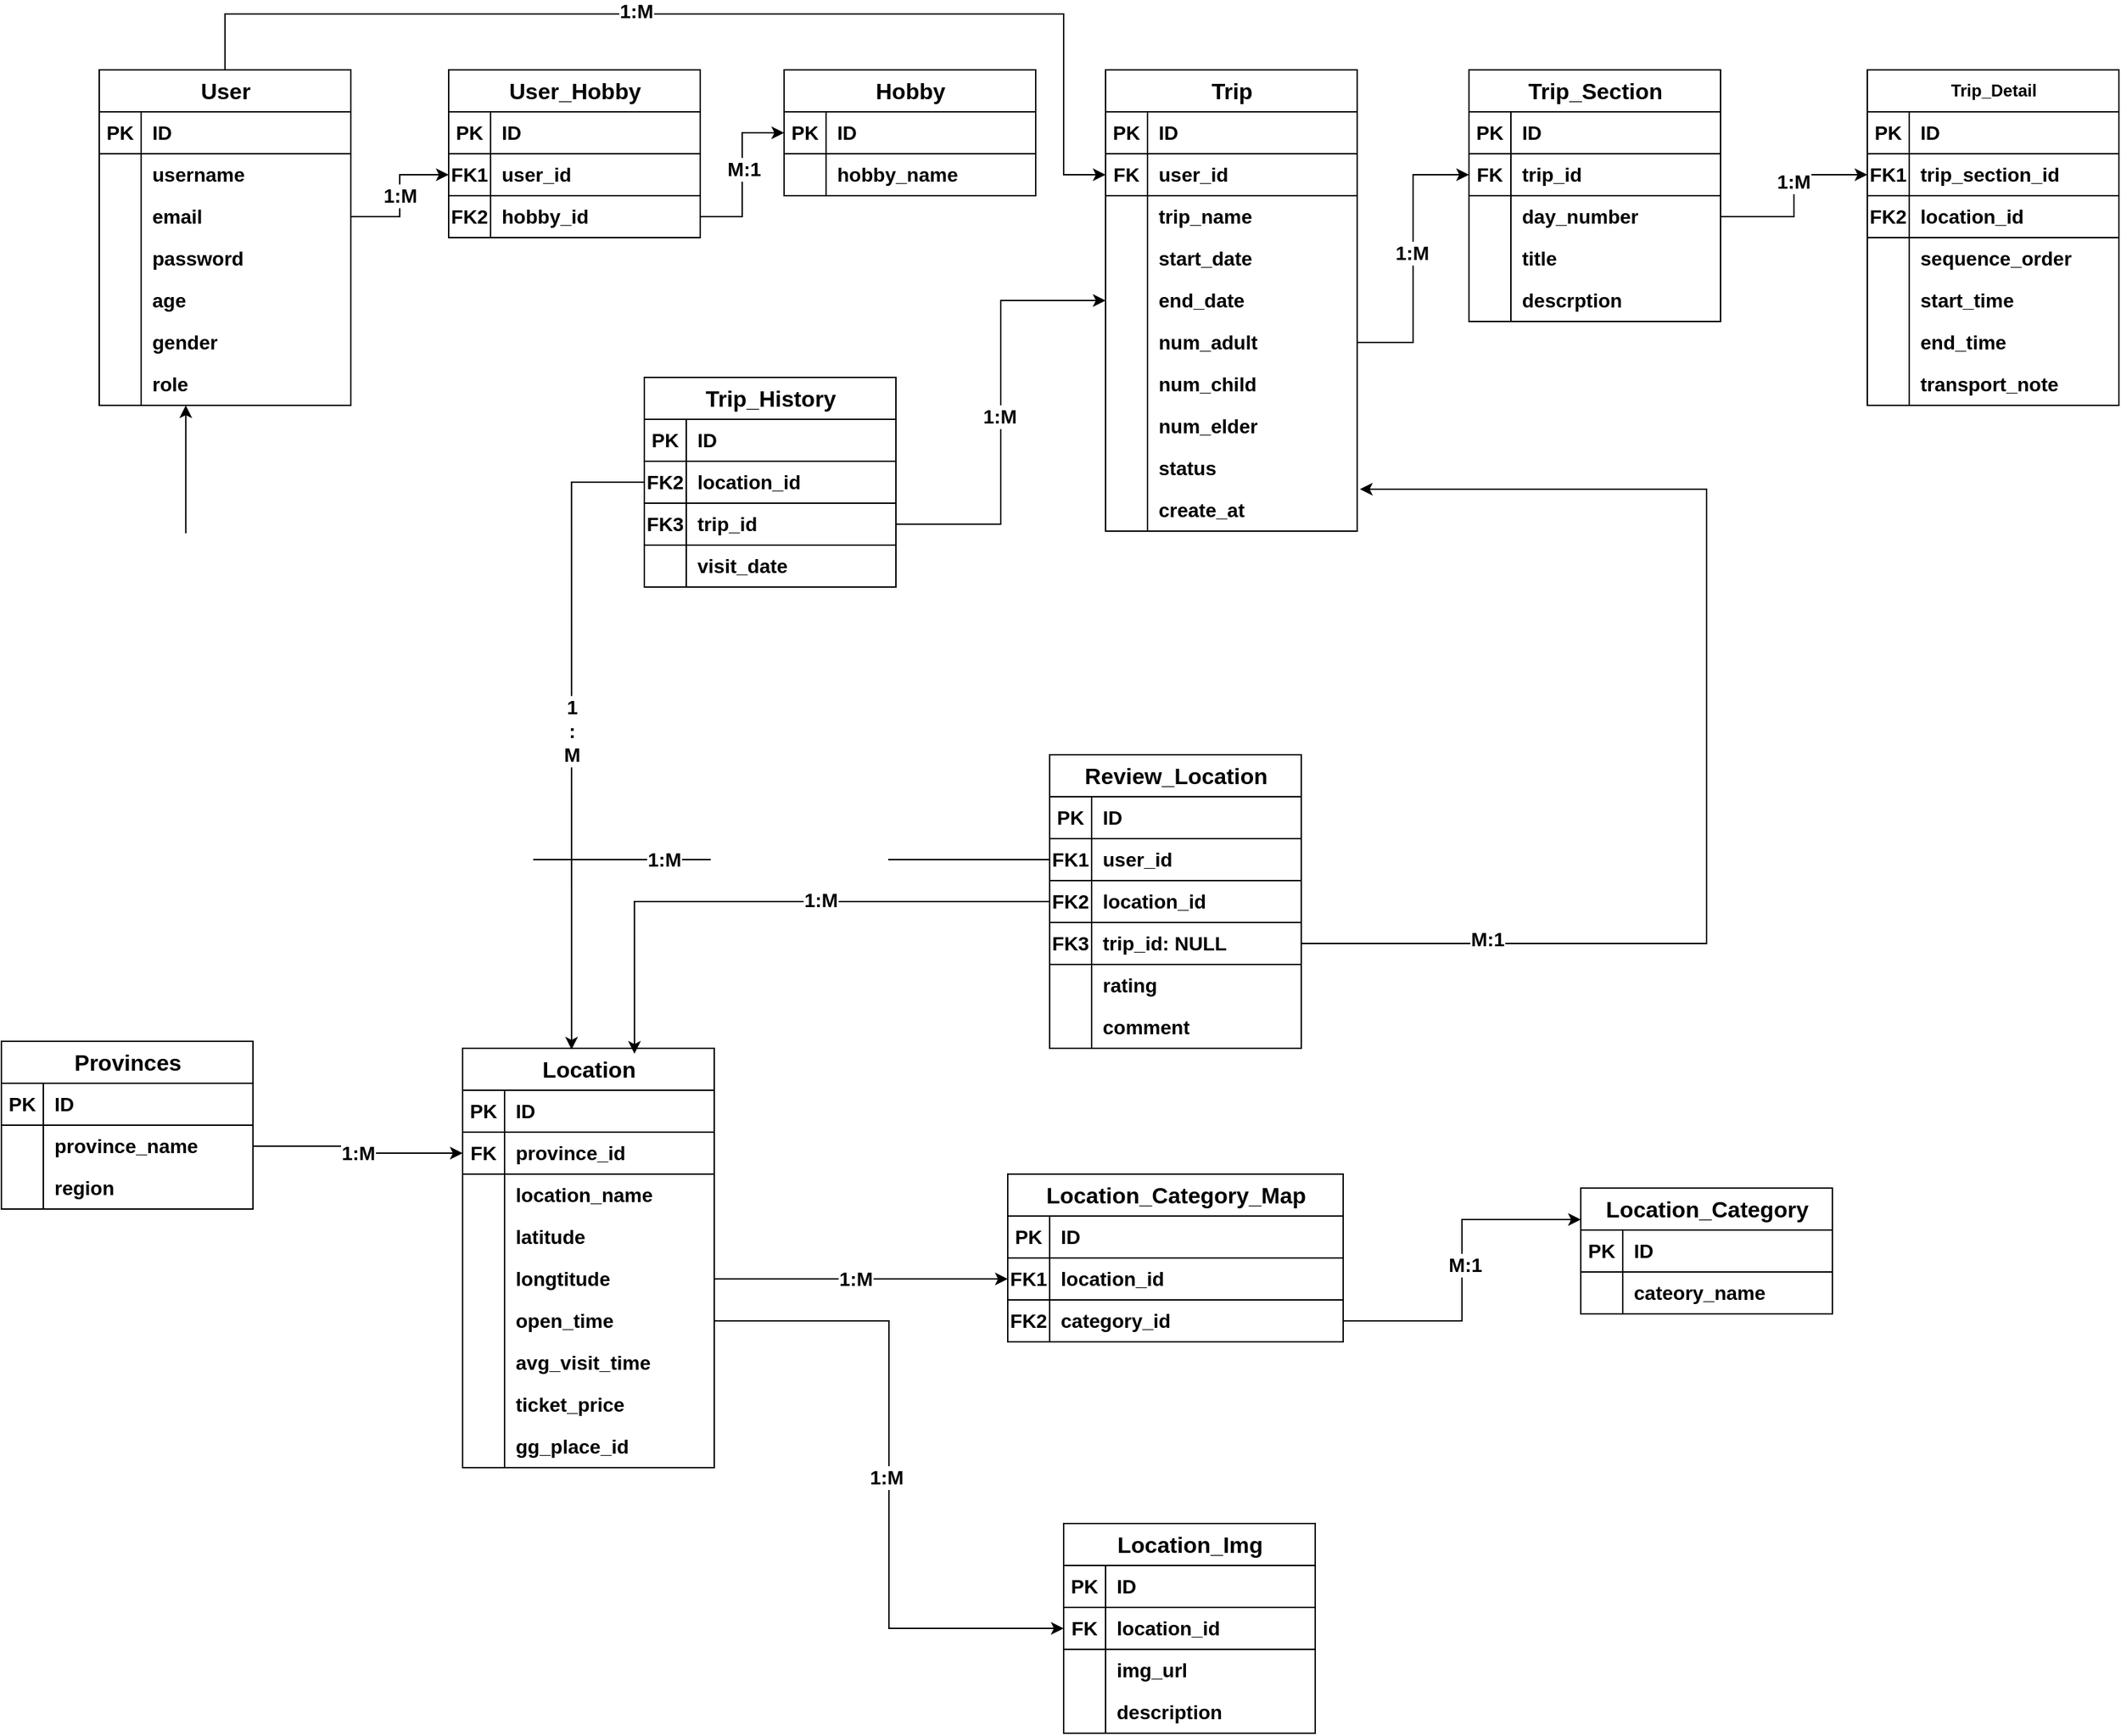 <mxfile version="28.2.8">
  <diagram id="R2lEEEUBdFMjLlhIrx00" name="Page-1">
    <mxGraphModel dx="2234" dy="796" grid="1" gridSize="10" guides="1" tooltips="1" connect="1" arrows="1" fold="1" page="1" pageScale="1" pageWidth="850" pageHeight="1100" math="0" shadow="0" extFonts="Permanent Marker^https://fonts.googleapis.com/css?family=Permanent+Marker">
      <root>
        <mxCell id="0" />
        <mxCell id="1" parent="0" />
        <mxCell id="Fzij7ipGgWTwCdtC_qMX-1" style="edgeStyle=orthogonalEdgeStyle;rounded=0;orthogonalLoop=1;jettySize=auto;html=1;exitX=0.5;exitY=0;exitDx=0;exitDy=0;entryX=0;entryY=0.5;entryDx=0;entryDy=0;" edge="1" parent="1" source="QLKW_cbuGgEECd1sshZt-1" target="QLKW_cbuGgEECd1sshZt-180">
          <mxGeometry relative="1" as="geometry">
            <Array as="points">
              <mxPoint x="100" y="40" />
              <mxPoint x="700" y="40" />
              <mxPoint x="700" y="155" />
            </Array>
          </mxGeometry>
        </mxCell>
        <mxCell id="Fzij7ipGgWTwCdtC_qMX-2" value="&lt;font style=&quot;font-size: 14px;&quot;&gt;&lt;b&gt;1:M&lt;/b&gt;&lt;/font&gt;" style="edgeLabel;html=1;align=center;verticalAlign=middle;resizable=0;points=[];" vertex="1" connectable="0" parent="Fzij7ipGgWTwCdtC_qMX-1">
          <mxGeometry x="-0.149" y="2" relative="1" as="geometry">
            <mxPoint as="offset" />
          </mxGeometry>
        </mxCell>
        <mxCell id="QLKW_cbuGgEECd1sshZt-1" value="&lt;font style=&quot;font-size: 16px;&quot;&gt;User&lt;/font&gt;" style="shape=table;startSize=30;container=1;collapsible=1;childLayout=tableLayout;fixedRows=1;rowLines=0;fontStyle=1;align=center;resizeLast=1;html=1;" parent="1" vertex="1">
          <mxGeometry x="10" y="80" width="180" height="240" as="geometry" />
        </mxCell>
        <mxCell id="QLKW_cbuGgEECd1sshZt-2" value="" style="shape=tableRow;horizontal=0;startSize=0;swimlaneHead=0;swimlaneBody=0;fillColor=none;collapsible=0;dropTarget=0;points=[[0,0.5],[1,0.5]];portConstraint=eastwest;top=0;left=0;right=0;bottom=1;fontSize=14;" parent="QLKW_cbuGgEECd1sshZt-1" vertex="1">
          <mxGeometry y="30" width="180" height="30" as="geometry" />
        </mxCell>
        <mxCell id="QLKW_cbuGgEECd1sshZt-3" value="PK" style="shape=partialRectangle;connectable=0;fillColor=none;top=0;left=0;bottom=0;right=0;fontStyle=1;overflow=hidden;whiteSpace=wrap;html=1;fontSize=14;" parent="QLKW_cbuGgEECd1sshZt-2" vertex="1">
          <mxGeometry width="30" height="30" as="geometry">
            <mxRectangle width="30" height="30" as="alternateBounds" />
          </mxGeometry>
        </mxCell>
        <mxCell id="QLKW_cbuGgEECd1sshZt-4" value="ID" style="shape=partialRectangle;connectable=0;fillColor=none;top=0;left=0;bottom=0;right=0;align=left;spacingLeft=6;fontStyle=1;overflow=hidden;whiteSpace=wrap;html=1;fontSize=14;" parent="QLKW_cbuGgEECd1sshZt-2" vertex="1">
          <mxGeometry x="30" width="150" height="30" as="geometry">
            <mxRectangle width="150" height="30" as="alternateBounds" />
          </mxGeometry>
        </mxCell>
        <mxCell id="QLKW_cbuGgEECd1sshZt-5" value="" style="shape=tableRow;horizontal=0;startSize=0;swimlaneHead=0;swimlaneBody=0;fillColor=none;collapsible=0;dropTarget=0;points=[[0,0.5],[1,0.5]];portConstraint=eastwest;top=0;left=0;right=0;bottom=0;fontSize=14;" parent="QLKW_cbuGgEECd1sshZt-1" vertex="1">
          <mxGeometry y="60" width="180" height="30" as="geometry" />
        </mxCell>
        <mxCell id="QLKW_cbuGgEECd1sshZt-6" value="" style="shape=partialRectangle;connectable=0;fillColor=none;top=0;left=0;bottom=0;right=0;editable=1;overflow=hidden;whiteSpace=wrap;html=1;fontSize=14;" parent="QLKW_cbuGgEECd1sshZt-5" vertex="1">
          <mxGeometry width="30" height="30" as="geometry">
            <mxRectangle width="30" height="30" as="alternateBounds" />
          </mxGeometry>
        </mxCell>
        <mxCell id="QLKW_cbuGgEECd1sshZt-7" value="username&amp;nbsp;" style="shape=partialRectangle;connectable=0;fillColor=none;top=0;left=0;bottom=0;right=0;align=left;spacingLeft=6;overflow=hidden;whiteSpace=wrap;html=1;fontStyle=1;fontSize=14;" parent="QLKW_cbuGgEECd1sshZt-5" vertex="1">
          <mxGeometry x="30" width="150" height="30" as="geometry">
            <mxRectangle width="150" height="30" as="alternateBounds" />
          </mxGeometry>
        </mxCell>
        <mxCell id="QLKW_cbuGgEECd1sshZt-8" value="" style="shape=tableRow;horizontal=0;startSize=0;swimlaneHead=0;swimlaneBody=0;fillColor=none;collapsible=0;dropTarget=0;points=[[0,0.5],[1,0.5]];portConstraint=eastwest;top=0;left=0;right=0;bottom=0;fontSize=14;" parent="QLKW_cbuGgEECd1sshZt-1" vertex="1">
          <mxGeometry y="90" width="180" height="30" as="geometry" />
        </mxCell>
        <mxCell id="QLKW_cbuGgEECd1sshZt-9" value="" style="shape=partialRectangle;connectable=0;fillColor=none;top=0;left=0;bottom=0;right=0;editable=1;overflow=hidden;whiteSpace=wrap;html=1;fontSize=14;" parent="QLKW_cbuGgEECd1sshZt-8" vertex="1">
          <mxGeometry width="30" height="30" as="geometry">
            <mxRectangle width="30" height="30" as="alternateBounds" />
          </mxGeometry>
        </mxCell>
        <mxCell id="QLKW_cbuGgEECd1sshZt-10" value="email" style="shape=partialRectangle;connectable=0;fillColor=none;top=0;left=0;bottom=0;right=0;align=left;spacingLeft=6;overflow=hidden;whiteSpace=wrap;html=1;fontStyle=1;fontSize=14;" parent="QLKW_cbuGgEECd1sshZt-8" vertex="1">
          <mxGeometry x="30" width="150" height="30" as="geometry">
            <mxRectangle width="150" height="30" as="alternateBounds" />
          </mxGeometry>
        </mxCell>
        <mxCell id="QLKW_cbuGgEECd1sshZt-11" value="" style="shape=tableRow;horizontal=0;startSize=0;swimlaneHead=0;swimlaneBody=0;fillColor=none;collapsible=0;dropTarget=0;points=[[0,0.5],[1,0.5]];portConstraint=eastwest;top=0;left=0;right=0;bottom=0;fontSize=14;" parent="QLKW_cbuGgEECd1sshZt-1" vertex="1">
          <mxGeometry y="120" width="180" height="30" as="geometry" />
        </mxCell>
        <mxCell id="QLKW_cbuGgEECd1sshZt-12" value="" style="shape=partialRectangle;connectable=0;fillColor=none;top=0;left=0;bottom=0;right=0;editable=1;overflow=hidden;whiteSpace=wrap;html=1;fontSize=14;" parent="QLKW_cbuGgEECd1sshZt-11" vertex="1">
          <mxGeometry width="30" height="30" as="geometry">
            <mxRectangle width="30" height="30" as="alternateBounds" />
          </mxGeometry>
        </mxCell>
        <mxCell id="QLKW_cbuGgEECd1sshZt-13" value="password" style="shape=partialRectangle;connectable=0;fillColor=none;top=0;left=0;bottom=0;right=0;align=left;spacingLeft=6;overflow=hidden;whiteSpace=wrap;html=1;fontStyle=1;fontSize=14;" parent="QLKW_cbuGgEECd1sshZt-11" vertex="1">
          <mxGeometry x="30" width="150" height="30" as="geometry">
            <mxRectangle width="150" height="30" as="alternateBounds" />
          </mxGeometry>
        </mxCell>
        <mxCell id="QLKW_cbuGgEECd1sshZt-14" value="" style="shape=tableRow;horizontal=0;startSize=0;swimlaneHead=0;swimlaneBody=0;fillColor=none;collapsible=0;dropTarget=0;points=[[0,0.5],[1,0.5]];portConstraint=eastwest;top=0;left=0;right=0;bottom=0;fontSize=14;" parent="QLKW_cbuGgEECd1sshZt-1" vertex="1">
          <mxGeometry y="150" width="180" height="30" as="geometry" />
        </mxCell>
        <mxCell id="QLKW_cbuGgEECd1sshZt-15" value="" style="shape=partialRectangle;connectable=0;fillColor=none;top=0;left=0;bottom=0;right=0;editable=1;overflow=hidden;whiteSpace=wrap;html=1;fontSize=14;" parent="QLKW_cbuGgEECd1sshZt-14" vertex="1">
          <mxGeometry width="30" height="30" as="geometry">
            <mxRectangle width="30" height="30" as="alternateBounds" />
          </mxGeometry>
        </mxCell>
        <mxCell id="QLKW_cbuGgEECd1sshZt-16" value="age" style="shape=partialRectangle;connectable=0;fillColor=none;top=0;left=0;bottom=0;right=0;align=left;spacingLeft=6;overflow=hidden;whiteSpace=wrap;html=1;fontStyle=1;fontSize=14;" parent="QLKW_cbuGgEECd1sshZt-14" vertex="1">
          <mxGeometry x="30" width="150" height="30" as="geometry">
            <mxRectangle width="150" height="30" as="alternateBounds" />
          </mxGeometry>
        </mxCell>
        <mxCell id="QLKW_cbuGgEECd1sshZt-17" value="" style="shape=tableRow;horizontal=0;startSize=0;swimlaneHead=0;swimlaneBody=0;fillColor=none;collapsible=0;dropTarget=0;points=[[0,0.5],[1,0.5]];portConstraint=eastwest;top=0;left=0;right=0;bottom=0;fontSize=14;" parent="QLKW_cbuGgEECd1sshZt-1" vertex="1">
          <mxGeometry y="180" width="180" height="30" as="geometry" />
        </mxCell>
        <mxCell id="QLKW_cbuGgEECd1sshZt-18" value="" style="shape=partialRectangle;connectable=0;fillColor=none;top=0;left=0;bottom=0;right=0;editable=1;overflow=hidden;whiteSpace=wrap;html=1;fontSize=14;" parent="QLKW_cbuGgEECd1sshZt-17" vertex="1">
          <mxGeometry width="30" height="30" as="geometry">
            <mxRectangle width="30" height="30" as="alternateBounds" />
          </mxGeometry>
        </mxCell>
        <mxCell id="QLKW_cbuGgEECd1sshZt-19" value="gender" style="shape=partialRectangle;connectable=0;fillColor=none;top=0;left=0;bottom=0;right=0;align=left;spacingLeft=6;overflow=hidden;whiteSpace=wrap;html=1;fontStyle=1;fontSize=14;" parent="QLKW_cbuGgEECd1sshZt-17" vertex="1">
          <mxGeometry x="30" width="150" height="30" as="geometry">
            <mxRectangle width="150" height="30" as="alternateBounds" />
          </mxGeometry>
        </mxCell>
        <mxCell id="QLKW_cbuGgEECd1sshZt-20" value="" style="shape=tableRow;horizontal=0;startSize=0;swimlaneHead=0;swimlaneBody=0;fillColor=none;collapsible=0;dropTarget=0;points=[[0,0.5],[1,0.5]];portConstraint=eastwest;top=0;left=0;right=0;bottom=0;fontSize=14;" parent="QLKW_cbuGgEECd1sshZt-1" vertex="1">
          <mxGeometry y="210" width="180" height="30" as="geometry" />
        </mxCell>
        <mxCell id="QLKW_cbuGgEECd1sshZt-21" value="" style="shape=partialRectangle;connectable=0;fillColor=none;top=0;left=0;bottom=0;right=0;editable=1;overflow=hidden;whiteSpace=wrap;html=1;fontSize=14;" parent="QLKW_cbuGgEECd1sshZt-20" vertex="1">
          <mxGeometry width="30" height="30" as="geometry">
            <mxRectangle width="30" height="30" as="alternateBounds" />
          </mxGeometry>
        </mxCell>
        <mxCell id="QLKW_cbuGgEECd1sshZt-22" value="role" style="shape=partialRectangle;connectable=0;fillColor=none;top=0;left=0;bottom=0;right=0;align=left;spacingLeft=6;overflow=hidden;whiteSpace=wrap;html=1;fontStyle=1;fontSize=14;" parent="QLKW_cbuGgEECd1sshZt-20" vertex="1">
          <mxGeometry x="30" width="150" height="30" as="geometry">
            <mxRectangle width="150" height="30" as="alternateBounds" />
          </mxGeometry>
        </mxCell>
        <mxCell id="QLKW_cbuGgEECd1sshZt-23" value="&lt;font style=&quot;font-size: 16px;&quot;&gt;User_Hobby&lt;/font&gt;" style="shape=table;startSize=30;container=1;collapsible=1;childLayout=tableLayout;fixedRows=1;rowLines=0;fontStyle=1;align=center;resizeLast=1;html=1;" parent="1" vertex="1">
          <mxGeometry x="260" y="80" width="180" height="120" as="geometry" />
        </mxCell>
        <mxCell id="QLKW_cbuGgEECd1sshZt-24" value="" style="shape=tableRow;horizontal=0;startSize=0;swimlaneHead=0;swimlaneBody=0;fillColor=none;collapsible=0;dropTarget=0;points=[[0,0.5],[1,0.5]];portConstraint=eastwest;top=0;left=0;right=0;bottom=1;" parent="QLKW_cbuGgEECd1sshZt-23" vertex="1">
          <mxGeometry y="30" width="180" height="30" as="geometry" />
        </mxCell>
        <mxCell id="QLKW_cbuGgEECd1sshZt-25" value="&lt;font style=&quot;font-size: 14px;&quot;&gt;PK&lt;/font&gt;" style="shape=partialRectangle;connectable=0;fillColor=none;top=0;left=0;bottom=0;right=0;fontStyle=1;overflow=hidden;whiteSpace=wrap;html=1;" parent="QLKW_cbuGgEECd1sshZt-24" vertex="1">
          <mxGeometry width="30" height="30" as="geometry">
            <mxRectangle width="30" height="30" as="alternateBounds" />
          </mxGeometry>
        </mxCell>
        <mxCell id="QLKW_cbuGgEECd1sshZt-26" value="ID" style="shape=partialRectangle;connectable=0;fillColor=none;top=0;left=0;bottom=0;right=0;align=left;spacingLeft=6;fontStyle=1;overflow=hidden;whiteSpace=wrap;html=1;fontSize=14;" parent="QLKW_cbuGgEECd1sshZt-24" vertex="1">
          <mxGeometry x="30" width="150" height="30" as="geometry">
            <mxRectangle width="150" height="30" as="alternateBounds" />
          </mxGeometry>
        </mxCell>
        <mxCell id="QLKW_cbuGgEECd1sshZt-110" value="" style="shape=tableRow;horizontal=0;startSize=0;swimlaneHead=0;swimlaneBody=0;fillColor=none;collapsible=0;dropTarget=0;points=[[0,0.5],[1,0.5]];portConstraint=eastwest;top=0;left=0;right=0;bottom=1;" parent="QLKW_cbuGgEECd1sshZt-23" vertex="1">
          <mxGeometry y="60" width="180" height="30" as="geometry" />
        </mxCell>
        <mxCell id="QLKW_cbuGgEECd1sshZt-111" value="&lt;font style=&quot;font-size: 14px;&quot;&gt;FK1&lt;/font&gt;" style="shape=partialRectangle;connectable=0;fillColor=none;top=0;left=0;bottom=0;right=0;fontStyle=1;overflow=hidden;whiteSpace=wrap;html=1;" parent="QLKW_cbuGgEECd1sshZt-110" vertex="1">
          <mxGeometry width="30" height="30" as="geometry">
            <mxRectangle width="30" height="30" as="alternateBounds" />
          </mxGeometry>
        </mxCell>
        <mxCell id="QLKW_cbuGgEECd1sshZt-112" value="user_id" style="shape=partialRectangle;connectable=0;fillColor=none;top=0;left=0;bottom=0;right=0;align=left;spacingLeft=6;fontStyle=1;overflow=hidden;whiteSpace=wrap;html=1;fontSize=14;" parent="QLKW_cbuGgEECd1sshZt-110" vertex="1">
          <mxGeometry x="30" width="150" height="30" as="geometry">
            <mxRectangle width="150" height="30" as="alternateBounds" />
          </mxGeometry>
        </mxCell>
        <mxCell id="QLKW_cbuGgEECd1sshZt-113" value="" style="shape=tableRow;horizontal=0;startSize=0;swimlaneHead=0;swimlaneBody=0;fillColor=none;collapsible=0;dropTarget=0;points=[[0,0.5],[1,0.5]];portConstraint=eastwest;top=0;left=0;right=0;bottom=1;" parent="QLKW_cbuGgEECd1sshZt-23" vertex="1">
          <mxGeometry y="90" width="180" height="30" as="geometry" />
        </mxCell>
        <mxCell id="QLKW_cbuGgEECd1sshZt-114" value="&lt;font style=&quot;font-size: 14px;&quot;&gt;FK2&lt;/font&gt;" style="shape=partialRectangle;connectable=0;fillColor=none;top=0;left=0;bottom=0;right=0;fontStyle=1;overflow=hidden;whiteSpace=wrap;html=1;" parent="QLKW_cbuGgEECd1sshZt-113" vertex="1">
          <mxGeometry width="30" height="30" as="geometry">
            <mxRectangle width="30" height="30" as="alternateBounds" />
          </mxGeometry>
        </mxCell>
        <mxCell id="QLKW_cbuGgEECd1sshZt-115" value="hobby_id" style="shape=partialRectangle;connectable=0;fillColor=none;top=0;left=0;bottom=0;right=0;align=left;spacingLeft=6;fontStyle=1;overflow=hidden;whiteSpace=wrap;html=1;fontSize=14;" parent="QLKW_cbuGgEECd1sshZt-113" vertex="1">
          <mxGeometry x="30" width="150" height="30" as="geometry">
            <mxRectangle width="150" height="30" as="alternateBounds" />
          </mxGeometry>
        </mxCell>
        <mxCell id="QLKW_cbuGgEECd1sshZt-45" value="&lt;font style=&quot;font-size: 16px;&quot;&gt;Hobby&lt;/font&gt;" style="shape=table;startSize=30;container=1;collapsible=1;childLayout=tableLayout;fixedRows=1;rowLines=0;fontStyle=1;align=center;resizeLast=1;html=1;" parent="1" vertex="1">
          <mxGeometry x="500" y="80" width="180" height="90" as="geometry" />
        </mxCell>
        <mxCell id="QLKW_cbuGgEECd1sshZt-46" value="" style="shape=tableRow;horizontal=0;startSize=0;swimlaneHead=0;swimlaneBody=0;fillColor=none;collapsible=0;dropTarget=0;points=[[0,0.5],[1,0.5]];portConstraint=eastwest;top=0;left=0;right=0;bottom=1;" parent="QLKW_cbuGgEECd1sshZt-45" vertex="1">
          <mxGeometry y="30" width="180" height="30" as="geometry" />
        </mxCell>
        <mxCell id="QLKW_cbuGgEECd1sshZt-47" value="PK" style="shape=partialRectangle;connectable=0;fillColor=none;top=0;left=0;bottom=0;right=0;fontStyle=1;overflow=hidden;whiteSpace=wrap;html=1;fontSize=14;" parent="QLKW_cbuGgEECd1sshZt-46" vertex="1">
          <mxGeometry width="30" height="30" as="geometry">
            <mxRectangle width="30" height="30" as="alternateBounds" />
          </mxGeometry>
        </mxCell>
        <mxCell id="QLKW_cbuGgEECd1sshZt-48" value="ID" style="shape=partialRectangle;connectable=0;fillColor=none;top=0;left=0;bottom=0;right=0;align=left;spacingLeft=6;fontStyle=1;overflow=hidden;whiteSpace=wrap;html=1;fontSize=14;" parent="QLKW_cbuGgEECd1sshZt-46" vertex="1">
          <mxGeometry x="30" width="150" height="30" as="geometry">
            <mxRectangle width="150" height="30" as="alternateBounds" />
          </mxGeometry>
        </mxCell>
        <mxCell id="QLKW_cbuGgEECd1sshZt-52" value="" style="shape=tableRow;horizontal=0;startSize=0;swimlaneHead=0;swimlaneBody=0;fillColor=none;collapsible=0;dropTarget=0;points=[[0,0.5],[1,0.5]];portConstraint=eastwest;top=0;left=0;right=0;bottom=0;" parent="QLKW_cbuGgEECd1sshZt-45" vertex="1">
          <mxGeometry y="60" width="180" height="30" as="geometry" />
        </mxCell>
        <mxCell id="QLKW_cbuGgEECd1sshZt-53" value="" style="shape=partialRectangle;connectable=0;fillColor=none;top=0;left=0;bottom=0;right=0;editable=1;overflow=hidden;whiteSpace=wrap;html=1;" parent="QLKW_cbuGgEECd1sshZt-52" vertex="1">
          <mxGeometry width="30" height="30" as="geometry">
            <mxRectangle width="30" height="30" as="alternateBounds" />
          </mxGeometry>
        </mxCell>
        <mxCell id="QLKW_cbuGgEECd1sshZt-54" value="hobby_name" style="shape=partialRectangle;connectable=0;fillColor=none;top=0;left=0;bottom=0;right=0;align=left;spacingLeft=6;overflow=hidden;whiteSpace=wrap;html=1;fontStyle=1;fontSize=14;" parent="QLKW_cbuGgEECd1sshZt-52" vertex="1">
          <mxGeometry x="30" width="150" height="30" as="geometry">
            <mxRectangle width="150" height="30" as="alternateBounds" />
          </mxGeometry>
        </mxCell>
        <mxCell id="QLKW_cbuGgEECd1sshZt-55" value="&lt;font style=&quot;font-size: 16px;&quot;&gt;Provinces&lt;/font&gt;" style="shape=table;startSize=30;container=1;collapsible=1;childLayout=tableLayout;fixedRows=1;rowLines=0;fontStyle=1;align=center;resizeLast=1;html=1;" parent="1" vertex="1">
          <mxGeometry x="-60" y="775" width="180" height="120" as="geometry" />
        </mxCell>
        <mxCell id="QLKW_cbuGgEECd1sshZt-56" value="" style="shape=tableRow;horizontal=0;startSize=0;swimlaneHead=0;swimlaneBody=0;fillColor=none;collapsible=0;dropTarget=0;points=[[0,0.5],[1,0.5]];portConstraint=eastwest;top=0;left=0;right=0;bottom=1;" parent="QLKW_cbuGgEECd1sshZt-55" vertex="1">
          <mxGeometry y="30" width="180" height="30" as="geometry" />
        </mxCell>
        <mxCell id="QLKW_cbuGgEECd1sshZt-57" value="PK" style="shape=partialRectangle;connectable=0;fillColor=none;top=0;left=0;bottom=0;right=0;fontStyle=1;overflow=hidden;whiteSpace=wrap;html=1;fontSize=14;" parent="QLKW_cbuGgEECd1sshZt-56" vertex="1">
          <mxGeometry width="30" height="30" as="geometry">
            <mxRectangle width="30" height="30" as="alternateBounds" />
          </mxGeometry>
        </mxCell>
        <mxCell id="QLKW_cbuGgEECd1sshZt-58" value="ID" style="shape=partialRectangle;connectable=0;fillColor=none;top=0;left=0;bottom=0;right=0;align=left;spacingLeft=6;fontStyle=1;overflow=hidden;whiteSpace=wrap;html=1;fontSize=14;" parent="QLKW_cbuGgEECd1sshZt-56" vertex="1">
          <mxGeometry x="30" width="150" height="30" as="geometry">
            <mxRectangle width="150" height="30" as="alternateBounds" />
          </mxGeometry>
        </mxCell>
        <mxCell id="QLKW_cbuGgEECd1sshZt-59" value="" style="shape=tableRow;horizontal=0;startSize=0;swimlaneHead=0;swimlaneBody=0;fillColor=none;collapsible=0;dropTarget=0;points=[[0,0.5],[1,0.5]];portConstraint=eastwest;top=0;left=0;right=0;bottom=0;" parent="QLKW_cbuGgEECd1sshZt-55" vertex="1">
          <mxGeometry y="60" width="180" height="30" as="geometry" />
        </mxCell>
        <mxCell id="QLKW_cbuGgEECd1sshZt-60" value="" style="shape=partialRectangle;connectable=0;fillColor=none;top=0;left=0;bottom=0;right=0;editable=1;overflow=hidden;whiteSpace=wrap;html=1;" parent="QLKW_cbuGgEECd1sshZt-59" vertex="1">
          <mxGeometry width="30" height="30" as="geometry">
            <mxRectangle width="30" height="30" as="alternateBounds" />
          </mxGeometry>
        </mxCell>
        <mxCell id="QLKW_cbuGgEECd1sshZt-61" value="&lt;b&gt;&lt;font style=&quot;font-size: 14px;&quot;&gt;province_name&lt;/font&gt;&lt;/b&gt;" style="shape=partialRectangle;connectable=0;fillColor=none;top=0;left=0;bottom=0;right=0;align=left;spacingLeft=6;overflow=hidden;whiteSpace=wrap;html=1;" parent="QLKW_cbuGgEECd1sshZt-59" vertex="1">
          <mxGeometry x="30" width="150" height="30" as="geometry">
            <mxRectangle width="150" height="30" as="alternateBounds" />
          </mxGeometry>
        </mxCell>
        <mxCell id="QLKW_cbuGgEECd1sshZt-62" value="" style="shape=tableRow;horizontal=0;startSize=0;swimlaneHead=0;swimlaneBody=0;fillColor=none;collapsible=0;dropTarget=0;points=[[0,0.5],[1,0.5]];portConstraint=eastwest;top=0;left=0;right=0;bottom=0;" parent="QLKW_cbuGgEECd1sshZt-55" vertex="1">
          <mxGeometry y="90" width="180" height="30" as="geometry" />
        </mxCell>
        <mxCell id="QLKW_cbuGgEECd1sshZt-63" value="" style="shape=partialRectangle;connectable=0;fillColor=none;top=0;left=0;bottom=0;right=0;editable=1;overflow=hidden;whiteSpace=wrap;html=1;" parent="QLKW_cbuGgEECd1sshZt-62" vertex="1">
          <mxGeometry width="30" height="30" as="geometry">
            <mxRectangle width="30" height="30" as="alternateBounds" />
          </mxGeometry>
        </mxCell>
        <mxCell id="QLKW_cbuGgEECd1sshZt-64" value="region" style="shape=partialRectangle;connectable=0;fillColor=none;top=0;left=0;bottom=0;right=0;align=left;spacingLeft=6;overflow=hidden;whiteSpace=wrap;html=1;fontStyle=1;fontSize=14;" parent="QLKW_cbuGgEECd1sshZt-62" vertex="1">
          <mxGeometry x="30" width="150" height="30" as="geometry">
            <mxRectangle width="150" height="30" as="alternateBounds" />
          </mxGeometry>
        </mxCell>
        <mxCell id="QLKW_cbuGgEECd1sshZt-68" value="&lt;font style=&quot;font-size: 16px;&quot;&gt;Location&lt;/font&gt;" style="shape=table;startSize=30;container=1;collapsible=1;childLayout=tableLayout;fixedRows=1;rowLines=0;fontStyle=1;align=center;resizeLast=1;html=1;" parent="1" vertex="1">
          <mxGeometry x="270" y="780" width="180" height="300" as="geometry" />
        </mxCell>
        <mxCell id="QLKW_cbuGgEECd1sshZt-69" value="" style="shape=tableRow;horizontal=0;startSize=0;swimlaneHead=0;swimlaneBody=0;fillColor=none;collapsible=0;dropTarget=0;points=[[0,0.5],[1,0.5]];portConstraint=eastwest;top=0;left=0;right=0;bottom=1;" parent="QLKW_cbuGgEECd1sshZt-68" vertex="1">
          <mxGeometry y="30" width="180" height="30" as="geometry" />
        </mxCell>
        <mxCell id="QLKW_cbuGgEECd1sshZt-70" value="PK" style="shape=partialRectangle;connectable=0;fillColor=none;top=0;left=0;bottom=0;right=0;fontStyle=1;overflow=hidden;whiteSpace=wrap;html=1;fontSize=14;" parent="QLKW_cbuGgEECd1sshZt-69" vertex="1">
          <mxGeometry width="30" height="30" as="geometry">
            <mxRectangle width="30" height="30" as="alternateBounds" />
          </mxGeometry>
        </mxCell>
        <mxCell id="QLKW_cbuGgEECd1sshZt-71" value="ID" style="shape=partialRectangle;connectable=0;fillColor=none;top=0;left=0;bottom=0;right=0;align=left;spacingLeft=6;fontStyle=1;overflow=hidden;whiteSpace=wrap;html=1;fontSize=14;" parent="QLKW_cbuGgEECd1sshZt-69" vertex="1">
          <mxGeometry x="30" width="150" height="30" as="geometry">
            <mxRectangle width="150" height="30" as="alternateBounds" />
          </mxGeometry>
        </mxCell>
        <mxCell id="QLKW_cbuGgEECd1sshZt-96" value="" style="shape=tableRow;horizontal=0;startSize=0;swimlaneHead=0;swimlaneBody=0;fillColor=none;collapsible=0;dropTarget=0;points=[[0,0.5],[1,0.5]];portConstraint=eastwest;top=0;left=0;right=0;bottom=1;" parent="QLKW_cbuGgEECd1sshZt-68" vertex="1">
          <mxGeometry y="60" width="180" height="30" as="geometry" />
        </mxCell>
        <mxCell id="QLKW_cbuGgEECd1sshZt-97" value="FK" style="shape=partialRectangle;connectable=0;fillColor=none;top=0;left=0;bottom=0;right=0;fontStyle=1;overflow=hidden;whiteSpace=wrap;html=1;fontSize=14;" parent="QLKW_cbuGgEECd1sshZt-96" vertex="1">
          <mxGeometry width="30" height="30" as="geometry">
            <mxRectangle width="30" height="30" as="alternateBounds" />
          </mxGeometry>
        </mxCell>
        <mxCell id="QLKW_cbuGgEECd1sshZt-98" value="province_id" style="shape=partialRectangle;connectable=0;fillColor=none;top=0;left=0;bottom=0;right=0;align=left;spacingLeft=6;fontStyle=1;overflow=hidden;whiteSpace=wrap;html=1;fontSize=14;" parent="QLKW_cbuGgEECd1sshZt-96" vertex="1">
          <mxGeometry x="30" width="150" height="30" as="geometry">
            <mxRectangle width="150" height="30" as="alternateBounds" />
          </mxGeometry>
        </mxCell>
        <mxCell id="QLKW_cbuGgEECd1sshZt-72" value="" style="shape=tableRow;horizontal=0;startSize=0;swimlaneHead=0;swimlaneBody=0;fillColor=none;collapsible=0;dropTarget=0;points=[[0,0.5],[1,0.5]];portConstraint=eastwest;top=0;left=0;right=0;bottom=0;" parent="QLKW_cbuGgEECd1sshZt-68" vertex="1">
          <mxGeometry y="90" width="180" height="30" as="geometry" />
        </mxCell>
        <mxCell id="QLKW_cbuGgEECd1sshZt-73" value="" style="shape=partialRectangle;connectable=0;fillColor=none;top=0;left=0;bottom=0;right=0;editable=1;overflow=hidden;whiteSpace=wrap;html=1;" parent="QLKW_cbuGgEECd1sshZt-72" vertex="1">
          <mxGeometry width="30" height="30" as="geometry">
            <mxRectangle width="30" height="30" as="alternateBounds" />
          </mxGeometry>
        </mxCell>
        <mxCell id="QLKW_cbuGgEECd1sshZt-74" value="location_name" style="shape=partialRectangle;connectable=0;fillColor=none;top=0;left=0;bottom=0;right=0;align=left;spacingLeft=6;overflow=hidden;whiteSpace=wrap;html=1;fontStyle=1;fontSize=14;" parent="QLKW_cbuGgEECd1sshZt-72" vertex="1">
          <mxGeometry x="30" width="150" height="30" as="geometry">
            <mxRectangle width="150" height="30" as="alternateBounds" />
          </mxGeometry>
        </mxCell>
        <mxCell id="QLKW_cbuGgEECd1sshZt-75" value="" style="shape=tableRow;horizontal=0;startSize=0;swimlaneHead=0;swimlaneBody=0;fillColor=none;collapsible=0;dropTarget=0;points=[[0,0.5],[1,0.5]];portConstraint=eastwest;top=0;left=0;right=0;bottom=0;" parent="QLKW_cbuGgEECd1sshZt-68" vertex="1">
          <mxGeometry y="120" width="180" height="30" as="geometry" />
        </mxCell>
        <mxCell id="QLKW_cbuGgEECd1sshZt-76" value="" style="shape=partialRectangle;connectable=0;fillColor=none;top=0;left=0;bottom=0;right=0;editable=1;overflow=hidden;whiteSpace=wrap;html=1;" parent="QLKW_cbuGgEECd1sshZt-75" vertex="1">
          <mxGeometry width="30" height="30" as="geometry">
            <mxRectangle width="30" height="30" as="alternateBounds" />
          </mxGeometry>
        </mxCell>
        <mxCell id="QLKW_cbuGgEECd1sshZt-77" value="latitude" style="shape=partialRectangle;connectable=0;fillColor=none;top=0;left=0;bottom=0;right=0;align=left;spacingLeft=6;overflow=hidden;whiteSpace=wrap;html=1;fontStyle=1;fontSize=14;" parent="QLKW_cbuGgEECd1sshZt-75" vertex="1">
          <mxGeometry x="30" width="150" height="30" as="geometry">
            <mxRectangle width="150" height="30" as="alternateBounds" />
          </mxGeometry>
        </mxCell>
        <mxCell id="QLKW_cbuGgEECd1sshZt-78" value="" style="shape=tableRow;horizontal=0;startSize=0;swimlaneHead=0;swimlaneBody=0;fillColor=none;collapsible=0;dropTarget=0;points=[[0,0.5],[1,0.5]];portConstraint=eastwest;top=0;left=0;right=0;bottom=0;" parent="QLKW_cbuGgEECd1sshZt-68" vertex="1">
          <mxGeometry y="150" width="180" height="30" as="geometry" />
        </mxCell>
        <mxCell id="QLKW_cbuGgEECd1sshZt-79" value="" style="shape=partialRectangle;connectable=0;fillColor=none;top=0;left=0;bottom=0;right=0;editable=1;overflow=hidden;whiteSpace=wrap;html=1;" parent="QLKW_cbuGgEECd1sshZt-78" vertex="1">
          <mxGeometry width="30" height="30" as="geometry">
            <mxRectangle width="30" height="30" as="alternateBounds" />
          </mxGeometry>
        </mxCell>
        <mxCell id="QLKW_cbuGgEECd1sshZt-80" value="longtitude" style="shape=partialRectangle;connectable=0;fillColor=none;top=0;left=0;bottom=0;right=0;align=left;spacingLeft=6;overflow=hidden;whiteSpace=wrap;html=1;fontStyle=1;fontSize=14;" parent="QLKW_cbuGgEECd1sshZt-78" vertex="1">
          <mxGeometry x="30" width="150" height="30" as="geometry">
            <mxRectangle width="150" height="30" as="alternateBounds" />
          </mxGeometry>
        </mxCell>
        <mxCell id="QLKW_cbuGgEECd1sshZt-81" value="" style="shape=tableRow;horizontal=0;startSize=0;swimlaneHead=0;swimlaneBody=0;fillColor=none;collapsible=0;dropTarget=0;points=[[0,0.5],[1,0.5]];portConstraint=eastwest;top=0;left=0;right=0;bottom=0;" parent="QLKW_cbuGgEECd1sshZt-68" vertex="1">
          <mxGeometry y="180" width="180" height="30" as="geometry" />
        </mxCell>
        <mxCell id="QLKW_cbuGgEECd1sshZt-82" value="" style="shape=partialRectangle;connectable=0;fillColor=none;top=0;left=0;bottom=0;right=0;editable=1;overflow=hidden;whiteSpace=wrap;html=1;" parent="QLKW_cbuGgEECd1sshZt-81" vertex="1">
          <mxGeometry width="30" height="30" as="geometry">
            <mxRectangle width="30" height="30" as="alternateBounds" />
          </mxGeometry>
        </mxCell>
        <mxCell id="QLKW_cbuGgEECd1sshZt-83" value="open_time" style="shape=partialRectangle;connectable=0;fillColor=none;top=0;left=0;bottom=0;right=0;align=left;spacingLeft=6;overflow=hidden;whiteSpace=wrap;html=1;fontStyle=1;fontSize=14;" parent="QLKW_cbuGgEECd1sshZt-81" vertex="1">
          <mxGeometry x="30" width="150" height="30" as="geometry">
            <mxRectangle width="150" height="30" as="alternateBounds" />
          </mxGeometry>
        </mxCell>
        <mxCell id="QLKW_cbuGgEECd1sshZt-84" value="" style="shape=tableRow;horizontal=0;startSize=0;swimlaneHead=0;swimlaneBody=0;fillColor=none;collapsible=0;dropTarget=0;points=[[0,0.5],[1,0.5]];portConstraint=eastwest;top=0;left=0;right=0;bottom=0;" parent="QLKW_cbuGgEECd1sshZt-68" vertex="1">
          <mxGeometry y="210" width="180" height="30" as="geometry" />
        </mxCell>
        <mxCell id="QLKW_cbuGgEECd1sshZt-85" value="" style="shape=partialRectangle;connectable=0;fillColor=none;top=0;left=0;bottom=0;right=0;editable=1;overflow=hidden;whiteSpace=wrap;html=1;" parent="QLKW_cbuGgEECd1sshZt-84" vertex="1">
          <mxGeometry width="30" height="30" as="geometry">
            <mxRectangle width="30" height="30" as="alternateBounds" />
          </mxGeometry>
        </mxCell>
        <mxCell id="QLKW_cbuGgEECd1sshZt-86" value="avg_visit_time" style="shape=partialRectangle;connectable=0;fillColor=none;top=0;left=0;bottom=0;right=0;align=left;spacingLeft=6;overflow=hidden;whiteSpace=wrap;html=1;fontStyle=1;fontSize=14;" parent="QLKW_cbuGgEECd1sshZt-84" vertex="1">
          <mxGeometry x="30" width="150" height="30" as="geometry">
            <mxRectangle width="150" height="30" as="alternateBounds" />
          </mxGeometry>
        </mxCell>
        <mxCell id="QLKW_cbuGgEECd1sshZt-87" value="" style="shape=tableRow;horizontal=0;startSize=0;swimlaneHead=0;swimlaneBody=0;fillColor=none;collapsible=0;dropTarget=0;points=[[0,0.5],[1,0.5]];portConstraint=eastwest;top=0;left=0;right=0;bottom=0;" parent="QLKW_cbuGgEECd1sshZt-68" vertex="1">
          <mxGeometry y="240" width="180" height="30" as="geometry" />
        </mxCell>
        <mxCell id="QLKW_cbuGgEECd1sshZt-88" value="" style="shape=partialRectangle;connectable=0;fillColor=none;top=0;left=0;bottom=0;right=0;editable=1;overflow=hidden;whiteSpace=wrap;html=1;" parent="QLKW_cbuGgEECd1sshZt-87" vertex="1">
          <mxGeometry width="30" height="30" as="geometry">
            <mxRectangle width="30" height="30" as="alternateBounds" />
          </mxGeometry>
        </mxCell>
        <mxCell id="QLKW_cbuGgEECd1sshZt-89" value="ticket_price" style="shape=partialRectangle;connectable=0;fillColor=none;top=0;left=0;bottom=0;right=0;align=left;spacingLeft=6;overflow=hidden;whiteSpace=wrap;html=1;fontStyle=1;fontSize=14;" parent="QLKW_cbuGgEECd1sshZt-87" vertex="1">
          <mxGeometry x="30" width="150" height="30" as="geometry">
            <mxRectangle width="150" height="30" as="alternateBounds" />
          </mxGeometry>
        </mxCell>
        <mxCell id="QLKW_cbuGgEECd1sshZt-90" value="" style="shape=tableRow;horizontal=0;startSize=0;swimlaneHead=0;swimlaneBody=0;fillColor=none;collapsible=0;dropTarget=0;points=[[0,0.5],[1,0.5]];portConstraint=eastwest;top=0;left=0;right=0;bottom=0;" parent="QLKW_cbuGgEECd1sshZt-68" vertex="1">
          <mxGeometry y="270" width="180" height="30" as="geometry" />
        </mxCell>
        <mxCell id="QLKW_cbuGgEECd1sshZt-91" value="" style="shape=partialRectangle;connectable=0;fillColor=none;top=0;left=0;bottom=0;right=0;editable=1;overflow=hidden;whiteSpace=wrap;html=1;" parent="QLKW_cbuGgEECd1sshZt-90" vertex="1">
          <mxGeometry width="30" height="30" as="geometry">
            <mxRectangle width="30" height="30" as="alternateBounds" />
          </mxGeometry>
        </mxCell>
        <mxCell id="QLKW_cbuGgEECd1sshZt-92" value="gg_place_id" style="shape=partialRectangle;connectable=0;fillColor=none;top=0;left=0;bottom=0;right=0;align=left;spacingLeft=6;overflow=hidden;whiteSpace=wrap;html=1;fontStyle=1;fontSize=14;" parent="QLKW_cbuGgEECd1sshZt-90" vertex="1">
          <mxGeometry x="30" width="150" height="30" as="geometry">
            <mxRectangle width="150" height="30" as="alternateBounds" />
          </mxGeometry>
        </mxCell>
        <mxCell id="QLKW_cbuGgEECd1sshZt-116" value="&lt;font style=&quot;font-size: 16px;&quot;&gt;Location_Category_Map&lt;/font&gt;" style="shape=table;startSize=30;container=1;collapsible=1;childLayout=tableLayout;fixedRows=1;rowLines=0;fontStyle=1;align=center;resizeLast=1;html=1;" parent="1" vertex="1">
          <mxGeometry x="660" y="870" width="240" height="120" as="geometry" />
        </mxCell>
        <mxCell id="QLKW_cbuGgEECd1sshZt-117" value="" style="shape=tableRow;horizontal=0;startSize=0;swimlaneHead=0;swimlaneBody=0;fillColor=none;collapsible=0;dropTarget=0;points=[[0,0.5],[1,0.5]];portConstraint=eastwest;top=0;left=0;right=0;bottom=1;" parent="QLKW_cbuGgEECd1sshZt-116" vertex="1">
          <mxGeometry y="30" width="240" height="30" as="geometry" />
        </mxCell>
        <mxCell id="QLKW_cbuGgEECd1sshZt-118" value="PK" style="shape=partialRectangle;connectable=0;fillColor=none;top=0;left=0;bottom=0;right=0;fontStyle=1;overflow=hidden;whiteSpace=wrap;html=1;fontSize=14;" parent="QLKW_cbuGgEECd1sshZt-117" vertex="1">
          <mxGeometry width="30" height="30" as="geometry">
            <mxRectangle width="30" height="30" as="alternateBounds" />
          </mxGeometry>
        </mxCell>
        <mxCell id="QLKW_cbuGgEECd1sshZt-119" value="ID" style="shape=partialRectangle;connectable=0;fillColor=none;top=0;left=0;bottom=0;right=0;align=left;spacingLeft=6;fontStyle=1;overflow=hidden;whiteSpace=wrap;html=1;fontSize=14;" parent="QLKW_cbuGgEECd1sshZt-117" vertex="1">
          <mxGeometry x="30" width="210" height="30" as="geometry">
            <mxRectangle width="210" height="30" as="alternateBounds" />
          </mxGeometry>
        </mxCell>
        <mxCell id="QLKW_cbuGgEECd1sshZt-129" value="" style="shape=tableRow;horizontal=0;startSize=0;swimlaneHead=0;swimlaneBody=0;fillColor=none;collapsible=0;dropTarget=0;points=[[0,0.5],[1,0.5]];portConstraint=eastwest;top=0;left=0;right=0;bottom=1;" parent="QLKW_cbuGgEECd1sshZt-116" vertex="1">
          <mxGeometry y="60" width="240" height="30" as="geometry" />
        </mxCell>
        <mxCell id="QLKW_cbuGgEECd1sshZt-130" value="FK1" style="shape=partialRectangle;connectable=0;fillColor=none;top=0;left=0;bottom=0;right=0;fontStyle=1;overflow=hidden;whiteSpace=wrap;html=1;fontSize=14;" parent="QLKW_cbuGgEECd1sshZt-129" vertex="1">
          <mxGeometry width="30" height="30" as="geometry">
            <mxRectangle width="30" height="30" as="alternateBounds" />
          </mxGeometry>
        </mxCell>
        <mxCell id="QLKW_cbuGgEECd1sshZt-131" value="location_id" style="shape=partialRectangle;connectable=0;fillColor=none;top=0;left=0;bottom=0;right=0;align=left;spacingLeft=6;fontStyle=1;overflow=hidden;whiteSpace=wrap;html=1;fontSize=14;" parent="QLKW_cbuGgEECd1sshZt-129" vertex="1">
          <mxGeometry x="30" width="210" height="30" as="geometry">
            <mxRectangle width="210" height="30" as="alternateBounds" />
          </mxGeometry>
        </mxCell>
        <mxCell id="QLKW_cbuGgEECd1sshZt-132" value="" style="shape=tableRow;horizontal=0;startSize=0;swimlaneHead=0;swimlaneBody=0;fillColor=none;collapsible=0;dropTarget=0;points=[[0,0.5],[1,0.5]];portConstraint=eastwest;top=0;left=0;right=0;bottom=1;" parent="QLKW_cbuGgEECd1sshZt-116" vertex="1">
          <mxGeometry y="90" width="240" height="30" as="geometry" />
        </mxCell>
        <mxCell id="QLKW_cbuGgEECd1sshZt-133" value="FK2" style="shape=partialRectangle;connectable=0;fillColor=none;top=0;left=0;bottom=0;right=0;fontStyle=1;overflow=hidden;whiteSpace=wrap;html=1;fontSize=14;" parent="QLKW_cbuGgEECd1sshZt-132" vertex="1">
          <mxGeometry width="30" height="30" as="geometry">
            <mxRectangle width="30" height="30" as="alternateBounds" />
          </mxGeometry>
        </mxCell>
        <mxCell id="QLKW_cbuGgEECd1sshZt-134" value="category_id" style="shape=partialRectangle;connectable=0;fillColor=none;top=0;left=0;bottom=0;right=0;align=left;spacingLeft=6;fontStyle=1;overflow=hidden;whiteSpace=wrap;html=1;fontSize=14;" parent="QLKW_cbuGgEECd1sshZt-132" vertex="1">
          <mxGeometry x="30" width="210" height="30" as="geometry">
            <mxRectangle width="210" height="30" as="alternateBounds" />
          </mxGeometry>
        </mxCell>
        <mxCell id="QLKW_cbuGgEECd1sshZt-148" value="&lt;font style=&quot;font-size: 16px;&quot;&gt;Location_Category&lt;/font&gt;" style="shape=table;startSize=30;container=1;collapsible=1;childLayout=tableLayout;fixedRows=1;rowLines=0;fontStyle=1;align=center;resizeLast=1;html=1;" parent="1" vertex="1">
          <mxGeometry x="1070" y="880" width="180" height="90" as="geometry" />
        </mxCell>
        <mxCell id="QLKW_cbuGgEECd1sshZt-149" value="" style="shape=tableRow;horizontal=0;startSize=0;swimlaneHead=0;swimlaneBody=0;fillColor=none;collapsible=0;dropTarget=0;points=[[0,0.5],[1,0.5]];portConstraint=eastwest;top=0;left=0;right=0;bottom=1;" parent="QLKW_cbuGgEECd1sshZt-148" vertex="1">
          <mxGeometry y="30" width="180" height="30" as="geometry" />
        </mxCell>
        <mxCell id="QLKW_cbuGgEECd1sshZt-150" value="PK" style="shape=partialRectangle;connectable=0;fillColor=none;top=0;left=0;bottom=0;right=0;fontStyle=1;overflow=hidden;whiteSpace=wrap;html=1;fontSize=14;" parent="QLKW_cbuGgEECd1sshZt-149" vertex="1">
          <mxGeometry width="30" height="30" as="geometry">
            <mxRectangle width="30" height="30" as="alternateBounds" />
          </mxGeometry>
        </mxCell>
        <mxCell id="QLKW_cbuGgEECd1sshZt-151" value="ID" style="shape=partialRectangle;connectable=0;fillColor=none;top=0;left=0;bottom=0;right=0;align=left;spacingLeft=6;fontStyle=1;overflow=hidden;whiteSpace=wrap;html=1;fontSize=14;" parent="QLKW_cbuGgEECd1sshZt-149" vertex="1">
          <mxGeometry x="30" width="150" height="30" as="geometry">
            <mxRectangle width="150" height="30" as="alternateBounds" />
          </mxGeometry>
        </mxCell>
        <mxCell id="QLKW_cbuGgEECd1sshZt-152" value="" style="shape=tableRow;horizontal=0;startSize=0;swimlaneHead=0;swimlaneBody=0;fillColor=none;collapsible=0;dropTarget=0;points=[[0,0.5],[1,0.5]];portConstraint=eastwest;top=0;left=0;right=0;bottom=0;" parent="QLKW_cbuGgEECd1sshZt-148" vertex="1">
          <mxGeometry y="60" width="180" height="30" as="geometry" />
        </mxCell>
        <mxCell id="QLKW_cbuGgEECd1sshZt-153" value="" style="shape=partialRectangle;connectable=0;fillColor=none;top=0;left=0;bottom=0;right=0;editable=1;overflow=hidden;whiteSpace=wrap;html=1;" parent="QLKW_cbuGgEECd1sshZt-152" vertex="1">
          <mxGeometry width="30" height="30" as="geometry">
            <mxRectangle width="30" height="30" as="alternateBounds" />
          </mxGeometry>
        </mxCell>
        <mxCell id="QLKW_cbuGgEECd1sshZt-154" value="cateory_name" style="shape=partialRectangle;connectable=0;fillColor=none;top=0;left=0;bottom=0;right=0;align=left;spacingLeft=6;overflow=hidden;whiteSpace=wrap;html=1;fontStyle=1;fontSize=14;" parent="QLKW_cbuGgEECd1sshZt-152" vertex="1">
          <mxGeometry x="30" width="150" height="30" as="geometry">
            <mxRectangle width="150" height="30" as="alternateBounds" />
          </mxGeometry>
        </mxCell>
        <mxCell id="QLKW_cbuGgEECd1sshZt-161" value="&lt;font style=&quot;font-size: 16px;&quot;&gt;Trip&lt;/font&gt;" style="shape=table;startSize=30;container=1;collapsible=1;childLayout=tableLayout;fixedRows=1;rowLines=0;fontStyle=1;align=center;resizeLast=1;html=1;" parent="1" vertex="1">
          <mxGeometry x="730" y="80" width="180" height="330" as="geometry" />
        </mxCell>
        <mxCell id="QLKW_cbuGgEECd1sshZt-162" value="" style="shape=tableRow;horizontal=0;startSize=0;swimlaneHead=0;swimlaneBody=0;fillColor=none;collapsible=0;dropTarget=0;points=[[0,0.5],[1,0.5]];portConstraint=eastwest;top=0;left=0;right=0;bottom=1;" parent="QLKW_cbuGgEECd1sshZt-161" vertex="1">
          <mxGeometry y="30" width="180" height="30" as="geometry" />
        </mxCell>
        <mxCell id="QLKW_cbuGgEECd1sshZt-163" value="PK" style="shape=partialRectangle;connectable=0;fillColor=none;top=0;left=0;bottom=0;right=0;fontStyle=1;overflow=hidden;whiteSpace=wrap;html=1;fontSize=14;" parent="QLKW_cbuGgEECd1sshZt-162" vertex="1">
          <mxGeometry width="30" height="30" as="geometry">
            <mxRectangle width="30" height="30" as="alternateBounds" />
          </mxGeometry>
        </mxCell>
        <mxCell id="QLKW_cbuGgEECd1sshZt-164" value="ID" style="shape=partialRectangle;connectable=0;fillColor=none;top=0;left=0;bottom=0;right=0;align=left;spacingLeft=6;fontStyle=1;overflow=hidden;whiteSpace=wrap;html=1;fontSize=14;" parent="QLKW_cbuGgEECd1sshZt-162" vertex="1">
          <mxGeometry x="30" width="150" height="30" as="geometry">
            <mxRectangle width="150" height="30" as="alternateBounds" />
          </mxGeometry>
        </mxCell>
        <mxCell id="QLKW_cbuGgEECd1sshZt-180" value="" style="shape=tableRow;horizontal=0;startSize=0;swimlaneHead=0;swimlaneBody=0;fillColor=none;collapsible=0;dropTarget=0;points=[[0,0.5],[1,0.5]];portConstraint=eastwest;top=0;left=0;right=0;bottom=1;" parent="QLKW_cbuGgEECd1sshZt-161" vertex="1">
          <mxGeometry y="60" width="180" height="30" as="geometry" />
        </mxCell>
        <mxCell id="QLKW_cbuGgEECd1sshZt-181" value="FK" style="shape=partialRectangle;connectable=0;fillColor=none;top=0;left=0;bottom=0;right=0;fontStyle=1;overflow=hidden;whiteSpace=wrap;html=1;fontSize=14;" parent="QLKW_cbuGgEECd1sshZt-180" vertex="1">
          <mxGeometry width="30" height="30" as="geometry">
            <mxRectangle width="30" height="30" as="alternateBounds" />
          </mxGeometry>
        </mxCell>
        <mxCell id="QLKW_cbuGgEECd1sshZt-182" value="user_id" style="shape=partialRectangle;connectable=0;fillColor=none;top=0;left=0;bottom=0;right=0;align=left;spacingLeft=6;fontStyle=1;overflow=hidden;whiteSpace=wrap;html=1;fontSize=14;" parent="QLKW_cbuGgEECd1sshZt-180" vertex="1">
          <mxGeometry x="30" width="150" height="30" as="geometry">
            <mxRectangle width="150" height="30" as="alternateBounds" />
          </mxGeometry>
        </mxCell>
        <mxCell id="QLKW_cbuGgEECd1sshZt-171" value="" style="shape=tableRow;horizontal=0;startSize=0;swimlaneHead=0;swimlaneBody=0;fillColor=none;collapsible=0;dropTarget=0;points=[[0,0.5],[1,0.5]];portConstraint=eastwest;top=0;left=0;right=0;bottom=0;" parent="QLKW_cbuGgEECd1sshZt-161" vertex="1">
          <mxGeometry y="90" width="180" height="30" as="geometry" />
        </mxCell>
        <mxCell id="QLKW_cbuGgEECd1sshZt-172" value="" style="shape=partialRectangle;connectable=0;fillColor=none;top=0;left=0;bottom=0;right=0;editable=1;overflow=hidden;whiteSpace=wrap;html=1;" parent="QLKW_cbuGgEECd1sshZt-171" vertex="1">
          <mxGeometry width="30" height="30" as="geometry">
            <mxRectangle width="30" height="30" as="alternateBounds" />
          </mxGeometry>
        </mxCell>
        <mxCell id="QLKW_cbuGgEECd1sshZt-173" value="trip_name" style="shape=partialRectangle;connectable=0;fillColor=none;top=0;left=0;bottom=0;right=0;align=left;spacingLeft=6;overflow=hidden;whiteSpace=wrap;html=1;fontStyle=1;fontSize=14;" parent="QLKW_cbuGgEECd1sshZt-171" vertex="1">
          <mxGeometry x="30" width="150" height="30" as="geometry">
            <mxRectangle width="150" height="30" as="alternateBounds" />
          </mxGeometry>
        </mxCell>
        <mxCell id="QLKW_cbuGgEECd1sshZt-183" value="" style="shape=tableRow;horizontal=0;startSize=0;swimlaneHead=0;swimlaneBody=0;fillColor=none;collapsible=0;dropTarget=0;points=[[0,0.5],[1,0.5]];portConstraint=eastwest;top=0;left=0;right=0;bottom=0;" parent="QLKW_cbuGgEECd1sshZt-161" vertex="1">
          <mxGeometry y="120" width="180" height="30" as="geometry" />
        </mxCell>
        <mxCell id="QLKW_cbuGgEECd1sshZt-184" value="" style="shape=partialRectangle;connectable=0;fillColor=none;top=0;left=0;bottom=0;right=0;editable=1;overflow=hidden;whiteSpace=wrap;html=1;" parent="QLKW_cbuGgEECd1sshZt-183" vertex="1">
          <mxGeometry width="30" height="30" as="geometry">
            <mxRectangle width="30" height="30" as="alternateBounds" />
          </mxGeometry>
        </mxCell>
        <mxCell id="QLKW_cbuGgEECd1sshZt-185" value="start_date" style="shape=partialRectangle;connectable=0;fillColor=none;top=0;left=0;bottom=0;right=0;align=left;spacingLeft=6;overflow=hidden;whiteSpace=wrap;html=1;fontStyle=1;fontSize=14;" parent="QLKW_cbuGgEECd1sshZt-183" vertex="1">
          <mxGeometry x="30" width="150" height="30" as="geometry">
            <mxRectangle width="150" height="30" as="alternateBounds" />
          </mxGeometry>
        </mxCell>
        <mxCell id="QLKW_cbuGgEECd1sshZt-186" value="" style="shape=tableRow;horizontal=0;startSize=0;swimlaneHead=0;swimlaneBody=0;fillColor=none;collapsible=0;dropTarget=0;points=[[0,0.5],[1,0.5]];portConstraint=eastwest;top=0;left=0;right=0;bottom=0;" parent="QLKW_cbuGgEECd1sshZt-161" vertex="1">
          <mxGeometry y="150" width="180" height="30" as="geometry" />
        </mxCell>
        <mxCell id="QLKW_cbuGgEECd1sshZt-187" value="" style="shape=partialRectangle;connectable=0;fillColor=none;top=0;left=0;bottom=0;right=0;editable=1;overflow=hidden;whiteSpace=wrap;html=1;" parent="QLKW_cbuGgEECd1sshZt-186" vertex="1">
          <mxGeometry width="30" height="30" as="geometry">
            <mxRectangle width="30" height="30" as="alternateBounds" />
          </mxGeometry>
        </mxCell>
        <mxCell id="QLKW_cbuGgEECd1sshZt-188" value="end_date" style="shape=partialRectangle;connectable=0;fillColor=none;top=0;left=0;bottom=0;right=0;align=left;spacingLeft=6;overflow=hidden;whiteSpace=wrap;html=1;fontStyle=1;fontSize=14;" parent="QLKW_cbuGgEECd1sshZt-186" vertex="1">
          <mxGeometry x="30" width="150" height="30" as="geometry">
            <mxRectangle width="150" height="30" as="alternateBounds" />
          </mxGeometry>
        </mxCell>
        <mxCell id="QLKW_cbuGgEECd1sshZt-189" value="" style="shape=tableRow;horizontal=0;startSize=0;swimlaneHead=0;swimlaneBody=0;fillColor=none;collapsible=0;dropTarget=0;points=[[0,0.5],[1,0.5]];portConstraint=eastwest;top=0;left=0;right=0;bottom=0;" parent="QLKW_cbuGgEECd1sshZt-161" vertex="1">
          <mxGeometry y="180" width="180" height="30" as="geometry" />
        </mxCell>
        <mxCell id="QLKW_cbuGgEECd1sshZt-190" value="" style="shape=partialRectangle;connectable=0;fillColor=none;top=0;left=0;bottom=0;right=0;editable=1;overflow=hidden;whiteSpace=wrap;html=1;" parent="QLKW_cbuGgEECd1sshZt-189" vertex="1">
          <mxGeometry width="30" height="30" as="geometry">
            <mxRectangle width="30" height="30" as="alternateBounds" />
          </mxGeometry>
        </mxCell>
        <mxCell id="QLKW_cbuGgEECd1sshZt-191" value="num_adult" style="shape=partialRectangle;connectable=0;fillColor=none;top=0;left=0;bottom=0;right=0;align=left;spacingLeft=6;overflow=hidden;whiteSpace=wrap;html=1;fontStyle=1;fontSize=14;" parent="QLKW_cbuGgEECd1sshZt-189" vertex="1">
          <mxGeometry x="30" width="150" height="30" as="geometry">
            <mxRectangle width="150" height="30" as="alternateBounds" />
          </mxGeometry>
        </mxCell>
        <mxCell id="QLKW_cbuGgEECd1sshZt-192" value="" style="shape=tableRow;horizontal=0;startSize=0;swimlaneHead=0;swimlaneBody=0;fillColor=none;collapsible=0;dropTarget=0;points=[[0,0.5],[1,0.5]];portConstraint=eastwest;top=0;left=0;right=0;bottom=0;" parent="QLKW_cbuGgEECd1sshZt-161" vertex="1">
          <mxGeometry y="210" width="180" height="30" as="geometry" />
        </mxCell>
        <mxCell id="QLKW_cbuGgEECd1sshZt-193" value="" style="shape=partialRectangle;connectable=0;fillColor=none;top=0;left=0;bottom=0;right=0;editable=1;overflow=hidden;whiteSpace=wrap;html=1;" parent="QLKW_cbuGgEECd1sshZt-192" vertex="1">
          <mxGeometry width="30" height="30" as="geometry">
            <mxRectangle width="30" height="30" as="alternateBounds" />
          </mxGeometry>
        </mxCell>
        <mxCell id="QLKW_cbuGgEECd1sshZt-194" value="num_child" style="shape=partialRectangle;connectable=0;fillColor=none;top=0;left=0;bottom=0;right=0;align=left;spacingLeft=6;overflow=hidden;whiteSpace=wrap;html=1;fontStyle=1;fontSize=14;" parent="QLKW_cbuGgEECd1sshZt-192" vertex="1">
          <mxGeometry x="30" width="150" height="30" as="geometry">
            <mxRectangle width="150" height="30" as="alternateBounds" />
          </mxGeometry>
        </mxCell>
        <mxCell id="QLKW_cbuGgEECd1sshZt-195" value="" style="shape=tableRow;horizontal=0;startSize=0;swimlaneHead=0;swimlaneBody=0;fillColor=none;collapsible=0;dropTarget=0;points=[[0,0.5],[1,0.5]];portConstraint=eastwest;top=0;left=0;right=0;bottom=0;" parent="QLKW_cbuGgEECd1sshZt-161" vertex="1">
          <mxGeometry y="240" width="180" height="30" as="geometry" />
        </mxCell>
        <mxCell id="QLKW_cbuGgEECd1sshZt-196" value="" style="shape=partialRectangle;connectable=0;fillColor=none;top=0;left=0;bottom=0;right=0;editable=1;overflow=hidden;whiteSpace=wrap;html=1;" parent="QLKW_cbuGgEECd1sshZt-195" vertex="1">
          <mxGeometry width="30" height="30" as="geometry">
            <mxRectangle width="30" height="30" as="alternateBounds" />
          </mxGeometry>
        </mxCell>
        <mxCell id="QLKW_cbuGgEECd1sshZt-197" value="num_elder" style="shape=partialRectangle;connectable=0;fillColor=none;top=0;left=0;bottom=0;right=0;align=left;spacingLeft=6;overflow=hidden;whiteSpace=wrap;html=1;fontStyle=1;fontSize=14;" parent="QLKW_cbuGgEECd1sshZt-195" vertex="1">
          <mxGeometry x="30" width="150" height="30" as="geometry">
            <mxRectangle width="150" height="30" as="alternateBounds" />
          </mxGeometry>
        </mxCell>
        <mxCell id="QLKW_cbuGgEECd1sshZt-198" value="" style="shape=tableRow;horizontal=0;startSize=0;swimlaneHead=0;swimlaneBody=0;fillColor=none;collapsible=0;dropTarget=0;points=[[0,0.5],[1,0.5]];portConstraint=eastwest;top=0;left=0;right=0;bottom=0;" parent="QLKW_cbuGgEECd1sshZt-161" vertex="1">
          <mxGeometry y="270" width="180" height="30" as="geometry" />
        </mxCell>
        <mxCell id="QLKW_cbuGgEECd1sshZt-199" value="" style="shape=partialRectangle;connectable=0;fillColor=none;top=0;left=0;bottom=0;right=0;editable=1;overflow=hidden;whiteSpace=wrap;html=1;" parent="QLKW_cbuGgEECd1sshZt-198" vertex="1">
          <mxGeometry width="30" height="30" as="geometry">
            <mxRectangle width="30" height="30" as="alternateBounds" />
          </mxGeometry>
        </mxCell>
        <mxCell id="QLKW_cbuGgEECd1sshZt-200" value="status" style="shape=partialRectangle;connectable=0;fillColor=none;top=0;left=0;bottom=0;right=0;align=left;spacingLeft=6;overflow=hidden;whiteSpace=wrap;html=1;fontStyle=1;fontSize=14;" parent="QLKW_cbuGgEECd1sshZt-198" vertex="1">
          <mxGeometry x="30" width="150" height="30" as="geometry">
            <mxRectangle width="150" height="30" as="alternateBounds" />
          </mxGeometry>
        </mxCell>
        <mxCell id="QLKW_cbuGgEECd1sshZt-201" value="" style="shape=tableRow;horizontal=0;startSize=0;swimlaneHead=0;swimlaneBody=0;fillColor=none;collapsible=0;dropTarget=0;points=[[0,0.5],[1,0.5]];portConstraint=eastwest;top=0;left=0;right=0;bottom=0;" parent="QLKW_cbuGgEECd1sshZt-161" vertex="1">
          <mxGeometry y="300" width="180" height="30" as="geometry" />
        </mxCell>
        <mxCell id="QLKW_cbuGgEECd1sshZt-202" value="" style="shape=partialRectangle;connectable=0;fillColor=none;top=0;left=0;bottom=0;right=0;editable=1;overflow=hidden;whiteSpace=wrap;html=1;" parent="QLKW_cbuGgEECd1sshZt-201" vertex="1">
          <mxGeometry width="30" height="30" as="geometry">
            <mxRectangle width="30" height="30" as="alternateBounds" />
          </mxGeometry>
        </mxCell>
        <mxCell id="QLKW_cbuGgEECd1sshZt-203" value="create_at" style="shape=partialRectangle;connectable=0;fillColor=none;top=0;left=0;bottom=0;right=0;align=left;spacingLeft=6;overflow=hidden;whiteSpace=wrap;html=1;fontStyle=1;fontSize=14;" parent="QLKW_cbuGgEECd1sshZt-201" vertex="1">
          <mxGeometry x="30" width="150" height="30" as="geometry">
            <mxRectangle width="150" height="30" as="alternateBounds" />
          </mxGeometry>
        </mxCell>
        <mxCell id="QLKW_cbuGgEECd1sshZt-204" value="&lt;font style=&quot;font-size: 16px;&quot;&gt;Trip_Section&lt;/font&gt;" style="shape=table;startSize=30;container=1;collapsible=1;childLayout=tableLayout;fixedRows=1;rowLines=0;fontStyle=1;align=center;resizeLast=1;html=1;" parent="1" vertex="1">
          <mxGeometry x="990" y="80" width="180" height="180" as="geometry" />
        </mxCell>
        <mxCell id="QLKW_cbuGgEECd1sshZt-205" value="" style="shape=tableRow;horizontal=0;startSize=0;swimlaneHead=0;swimlaneBody=0;fillColor=none;collapsible=0;dropTarget=0;points=[[0,0.5],[1,0.5]];portConstraint=eastwest;top=0;left=0;right=0;bottom=1;" parent="QLKW_cbuGgEECd1sshZt-204" vertex="1">
          <mxGeometry y="30" width="180" height="30" as="geometry" />
        </mxCell>
        <mxCell id="QLKW_cbuGgEECd1sshZt-206" value="PK" style="shape=partialRectangle;connectable=0;fillColor=none;top=0;left=0;bottom=0;right=0;fontStyle=1;overflow=hidden;whiteSpace=wrap;html=1;fontSize=14;" parent="QLKW_cbuGgEECd1sshZt-205" vertex="1">
          <mxGeometry width="30" height="30" as="geometry">
            <mxRectangle width="30" height="30" as="alternateBounds" />
          </mxGeometry>
        </mxCell>
        <mxCell id="QLKW_cbuGgEECd1sshZt-207" value="ID" style="shape=partialRectangle;connectable=0;fillColor=none;top=0;left=0;bottom=0;right=0;align=left;spacingLeft=6;fontStyle=1;overflow=hidden;whiteSpace=wrap;html=1;fontSize=14;" parent="QLKW_cbuGgEECd1sshZt-205" vertex="1">
          <mxGeometry x="30" width="150" height="30" as="geometry">
            <mxRectangle width="150" height="30" as="alternateBounds" />
          </mxGeometry>
        </mxCell>
        <mxCell id="QLKW_cbuGgEECd1sshZt-217" value="" style="shape=tableRow;horizontal=0;startSize=0;swimlaneHead=0;swimlaneBody=0;fillColor=none;collapsible=0;dropTarget=0;points=[[0,0.5],[1,0.5]];portConstraint=eastwest;top=0;left=0;right=0;bottom=1;" parent="QLKW_cbuGgEECd1sshZt-204" vertex="1">
          <mxGeometry y="60" width="180" height="30" as="geometry" />
        </mxCell>
        <mxCell id="QLKW_cbuGgEECd1sshZt-218" value="FK" style="shape=partialRectangle;connectable=0;fillColor=none;top=0;left=0;bottom=0;right=0;fontStyle=1;overflow=hidden;whiteSpace=wrap;html=1;fontSize=14;" parent="QLKW_cbuGgEECd1sshZt-217" vertex="1">
          <mxGeometry width="30" height="30" as="geometry">
            <mxRectangle width="30" height="30" as="alternateBounds" />
          </mxGeometry>
        </mxCell>
        <mxCell id="QLKW_cbuGgEECd1sshZt-219" value="trip_id" style="shape=partialRectangle;connectable=0;fillColor=none;top=0;left=0;bottom=0;right=0;align=left;spacingLeft=6;fontStyle=1;overflow=hidden;whiteSpace=wrap;html=1;fontSize=14;" parent="QLKW_cbuGgEECd1sshZt-217" vertex="1">
          <mxGeometry x="30" width="150" height="30" as="geometry">
            <mxRectangle width="150" height="30" as="alternateBounds" />
          </mxGeometry>
        </mxCell>
        <mxCell id="QLKW_cbuGgEECd1sshZt-208" value="" style="shape=tableRow;horizontal=0;startSize=0;swimlaneHead=0;swimlaneBody=0;fillColor=none;collapsible=0;dropTarget=0;points=[[0,0.5],[1,0.5]];portConstraint=eastwest;top=0;left=0;right=0;bottom=0;" parent="QLKW_cbuGgEECd1sshZt-204" vertex="1">
          <mxGeometry y="90" width="180" height="30" as="geometry" />
        </mxCell>
        <mxCell id="QLKW_cbuGgEECd1sshZt-209" value="" style="shape=partialRectangle;connectable=0;fillColor=none;top=0;left=0;bottom=0;right=0;editable=1;overflow=hidden;whiteSpace=wrap;html=1;" parent="QLKW_cbuGgEECd1sshZt-208" vertex="1">
          <mxGeometry width="30" height="30" as="geometry">
            <mxRectangle width="30" height="30" as="alternateBounds" />
          </mxGeometry>
        </mxCell>
        <mxCell id="QLKW_cbuGgEECd1sshZt-210" value="day_number" style="shape=partialRectangle;connectable=0;fillColor=none;top=0;left=0;bottom=0;right=0;align=left;spacingLeft=6;overflow=hidden;whiteSpace=wrap;html=1;fontStyle=1;fontSize=14;" parent="QLKW_cbuGgEECd1sshZt-208" vertex="1">
          <mxGeometry x="30" width="150" height="30" as="geometry">
            <mxRectangle width="150" height="30" as="alternateBounds" />
          </mxGeometry>
        </mxCell>
        <mxCell id="QLKW_cbuGgEECd1sshZt-211" value="" style="shape=tableRow;horizontal=0;startSize=0;swimlaneHead=0;swimlaneBody=0;fillColor=none;collapsible=0;dropTarget=0;points=[[0,0.5],[1,0.5]];portConstraint=eastwest;top=0;left=0;right=0;bottom=0;" parent="QLKW_cbuGgEECd1sshZt-204" vertex="1">
          <mxGeometry y="120" width="180" height="30" as="geometry" />
        </mxCell>
        <mxCell id="QLKW_cbuGgEECd1sshZt-212" value="" style="shape=partialRectangle;connectable=0;fillColor=none;top=0;left=0;bottom=0;right=0;editable=1;overflow=hidden;whiteSpace=wrap;html=1;" parent="QLKW_cbuGgEECd1sshZt-211" vertex="1">
          <mxGeometry width="30" height="30" as="geometry">
            <mxRectangle width="30" height="30" as="alternateBounds" />
          </mxGeometry>
        </mxCell>
        <mxCell id="QLKW_cbuGgEECd1sshZt-213" value="title" style="shape=partialRectangle;connectable=0;fillColor=none;top=0;left=0;bottom=0;right=0;align=left;spacingLeft=6;overflow=hidden;whiteSpace=wrap;html=1;fontStyle=1;fontSize=14;" parent="QLKW_cbuGgEECd1sshZt-211" vertex="1">
          <mxGeometry x="30" width="150" height="30" as="geometry">
            <mxRectangle width="150" height="30" as="alternateBounds" />
          </mxGeometry>
        </mxCell>
        <mxCell id="QLKW_cbuGgEECd1sshZt-214" value="" style="shape=tableRow;horizontal=0;startSize=0;swimlaneHead=0;swimlaneBody=0;fillColor=none;collapsible=0;dropTarget=0;points=[[0,0.5],[1,0.5]];portConstraint=eastwest;top=0;left=0;right=0;bottom=0;" parent="QLKW_cbuGgEECd1sshZt-204" vertex="1">
          <mxGeometry y="150" width="180" height="30" as="geometry" />
        </mxCell>
        <mxCell id="QLKW_cbuGgEECd1sshZt-215" value="" style="shape=partialRectangle;connectable=0;fillColor=none;top=0;left=0;bottom=0;right=0;editable=1;overflow=hidden;whiteSpace=wrap;html=1;" parent="QLKW_cbuGgEECd1sshZt-214" vertex="1">
          <mxGeometry width="30" height="30" as="geometry">
            <mxRectangle width="30" height="30" as="alternateBounds" />
          </mxGeometry>
        </mxCell>
        <mxCell id="QLKW_cbuGgEECd1sshZt-216" value="descrption" style="shape=partialRectangle;connectable=0;fillColor=none;top=0;left=0;bottom=0;right=0;align=left;spacingLeft=6;overflow=hidden;whiteSpace=wrap;html=1;fontStyle=1;fontSize=14;" parent="QLKW_cbuGgEECd1sshZt-214" vertex="1">
          <mxGeometry x="30" width="150" height="30" as="geometry">
            <mxRectangle width="150" height="30" as="alternateBounds" />
          </mxGeometry>
        </mxCell>
        <mxCell id="QLKW_cbuGgEECd1sshZt-220" value="Trip_Detail" style="shape=table;startSize=30;container=1;collapsible=1;childLayout=tableLayout;fixedRows=1;rowLines=0;fontStyle=1;align=center;resizeLast=1;html=1;" parent="1" vertex="1">
          <mxGeometry x="1275" y="80" width="180" height="240" as="geometry" />
        </mxCell>
        <mxCell id="QLKW_cbuGgEECd1sshZt-221" value="" style="shape=tableRow;horizontal=0;startSize=0;swimlaneHead=0;swimlaneBody=0;fillColor=none;collapsible=0;dropTarget=0;points=[[0,0.5],[1,0.5]];portConstraint=eastwest;top=0;left=0;right=0;bottom=1;" parent="QLKW_cbuGgEECd1sshZt-220" vertex="1">
          <mxGeometry y="30" width="180" height="30" as="geometry" />
        </mxCell>
        <mxCell id="QLKW_cbuGgEECd1sshZt-222" value="PK" style="shape=partialRectangle;connectable=0;fillColor=none;top=0;left=0;bottom=0;right=0;fontStyle=1;overflow=hidden;whiteSpace=wrap;html=1;fontSize=14;" parent="QLKW_cbuGgEECd1sshZt-221" vertex="1">
          <mxGeometry width="30" height="30" as="geometry">
            <mxRectangle width="30" height="30" as="alternateBounds" />
          </mxGeometry>
        </mxCell>
        <mxCell id="QLKW_cbuGgEECd1sshZt-223" value="ID" style="shape=partialRectangle;connectable=0;fillColor=none;top=0;left=0;bottom=0;right=0;align=left;spacingLeft=6;fontStyle=1;overflow=hidden;whiteSpace=wrap;html=1;fontSize=14;" parent="QLKW_cbuGgEECd1sshZt-221" vertex="1">
          <mxGeometry x="30" width="150" height="30" as="geometry">
            <mxRectangle width="150" height="30" as="alternateBounds" />
          </mxGeometry>
        </mxCell>
        <mxCell id="QLKW_cbuGgEECd1sshZt-233" value="" style="shape=tableRow;horizontal=0;startSize=0;swimlaneHead=0;swimlaneBody=0;fillColor=none;collapsible=0;dropTarget=0;points=[[0,0.5],[1,0.5]];portConstraint=eastwest;top=0;left=0;right=0;bottom=1;" parent="QLKW_cbuGgEECd1sshZt-220" vertex="1">
          <mxGeometry y="60" width="180" height="30" as="geometry" />
        </mxCell>
        <mxCell id="QLKW_cbuGgEECd1sshZt-234" value="FK1" style="shape=partialRectangle;connectable=0;fillColor=none;top=0;left=0;bottom=0;right=0;fontStyle=1;overflow=hidden;whiteSpace=wrap;html=1;fontSize=14;" parent="QLKW_cbuGgEECd1sshZt-233" vertex="1">
          <mxGeometry width="30" height="30" as="geometry">
            <mxRectangle width="30" height="30" as="alternateBounds" />
          </mxGeometry>
        </mxCell>
        <mxCell id="QLKW_cbuGgEECd1sshZt-235" value="trip_section_id" style="shape=partialRectangle;connectable=0;fillColor=none;top=0;left=0;bottom=0;right=0;align=left;spacingLeft=6;fontStyle=1;overflow=hidden;whiteSpace=wrap;html=1;fontSize=14;" parent="QLKW_cbuGgEECd1sshZt-233" vertex="1">
          <mxGeometry x="30" width="150" height="30" as="geometry">
            <mxRectangle width="150" height="30" as="alternateBounds" />
          </mxGeometry>
        </mxCell>
        <mxCell id="QLKW_cbuGgEECd1sshZt-236" value="" style="shape=tableRow;horizontal=0;startSize=0;swimlaneHead=0;swimlaneBody=0;fillColor=none;collapsible=0;dropTarget=0;points=[[0,0.5],[1,0.5]];portConstraint=eastwest;top=0;left=0;right=0;bottom=1;" parent="QLKW_cbuGgEECd1sshZt-220" vertex="1">
          <mxGeometry y="90" width="180" height="30" as="geometry" />
        </mxCell>
        <mxCell id="QLKW_cbuGgEECd1sshZt-237" value="FK2" style="shape=partialRectangle;connectable=0;fillColor=none;top=0;left=0;bottom=0;right=0;fontStyle=1;overflow=hidden;whiteSpace=wrap;html=1;fontSize=14;" parent="QLKW_cbuGgEECd1sshZt-236" vertex="1">
          <mxGeometry width="30" height="30" as="geometry">
            <mxRectangle width="30" height="30" as="alternateBounds" />
          </mxGeometry>
        </mxCell>
        <mxCell id="QLKW_cbuGgEECd1sshZt-238" value="location_id" style="shape=partialRectangle;connectable=0;fillColor=none;top=0;left=0;bottom=0;right=0;align=left;spacingLeft=6;fontStyle=1;overflow=hidden;whiteSpace=wrap;html=1;fontSize=14;" parent="QLKW_cbuGgEECd1sshZt-236" vertex="1">
          <mxGeometry x="30" width="150" height="30" as="geometry">
            <mxRectangle width="150" height="30" as="alternateBounds" />
          </mxGeometry>
        </mxCell>
        <mxCell id="QLKW_cbuGgEECd1sshZt-224" value="" style="shape=tableRow;horizontal=0;startSize=0;swimlaneHead=0;swimlaneBody=0;fillColor=none;collapsible=0;dropTarget=0;points=[[0,0.5],[1,0.5]];portConstraint=eastwest;top=0;left=0;right=0;bottom=0;" parent="QLKW_cbuGgEECd1sshZt-220" vertex="1">
          <mxGeometry y="120" width="180" height="30" as="geometry" />
        </mxCell>
        <mxCell id="QLKW_cbuGgEECd1sshZt-225" value="" style="shape=partialRectangle;connectable=0;fillColor=none;top=0;left=0;bottom=0;right=0;editable=1;overflow=hidden;whiteSpace=wrap;html=1;" parent="QLKW_cbuGgEECd1sshZt-224" vertex="1">
          <mxGeometry width="30" height="30" as="geometry">
            <mxRectangle width="30" height="30" as="alternateBounds" />
          </mxGeometry>
        </mxCell>
        <mxCell id="QLKW_cbuGgEECd1sshZt-226" value="sequence_order" style="shape=partialRectangle;connectable=0;fillColor=none;top=0;left=0;bottom=0;right=0;align=left;spacingLeft=6;overflow=hidden;whiteSpace=wrap;html=1;fontStyle=1;fontSize=14;" parent="QLKW_cbuGgEECd1sshZt-224" vertex="1">
          <mxGeometry x="30" width="150" height="30" as="geometry">
            <mxRectangle width="150" height="30" as="alternateBounds" />
          </mxGeometry>
        </mxCell>
        <mxCell id="QLKW_cbuGgEECd1sshZt-227" value="" style="shape=tableRow;horizontal=0;startSize=0;swimlaneHead=0;swimlaneBody=0;fillColor=none;collapsible=0;dropTarget=0;points=[[0,0.5],[1,0.5]];portConstraint=eastwest;top=0;left=0;right=0;bottom=0;" parent="QLKW_cbuGgEECd1sshZt-220" vertex="1">
          <mxGeometry y="150" width="180" height="30" as="geometry" />
        </mxCell>
        <mxCell id="QLKW_cbuGgEECd1sshZt-228" value="" style="shape=partialRectangle;connectable=0;fillColor=none;top=0;left=0;bottom=0;right=0;editable=1;overflow=hidden;whiteSpace=wrap;html=1;" parent="QLKW_cbuGgEECd1sshZt-227" vertex="1">
          <mxGeometry width="30" height="30" as="geometry">
            <mxRectangle width="30" height="30" as="alternateBounds" />
          </mxGeometry>
        </mxCell>
        <mxCell id="QLKW_cbuGgEECd1sshZt-229" value="start_time" style="shape=partialRectangle;connectable=0;fillColor=none;top=0;left=0;bottom=0;right=0;align=left;spacingLeft=6;overflow=hidden;whiteSpace=wrap;html=1;fontStyle=1;fontSize=14;" parent="QLKW_cbuGgEECd1sshZt-227" vertex="1">
          <mxGeometry x="30" width="150" height="30" as="geometry">
            <mxRectangle width="150" height="30" as="alternateBounds" />
          </mxGeometry>
        </mxCell>
        <mxCell id="QLKW_cbuGgEECd1sshZt-230" value="" style="shape=tableRow;horizontal=0;startSize=0;swimlaneHead=0;swimlaneBody=0;fillColor=none;collapsible=0;dropTarget=0;points=[[0,0.5],[1,0.5]];portConstraint=eastwest;top=0;left=0;right=0;bottom=0;" parent="QLKW_cbuGgEECd1sshZt-220" vertex="1">
          <mxGeometry y="180" width="180" height="30" as="geometry" />
        </mxCell>
        <mxCell id="QLKW_cbuGgEECd1sshZt-231" value="" style="shape=partialRectangle;connectable=0;fillColor=none;top=0;left=0;bottom=0;right=0;editable=1;overflow=hidden;whiteSpace=wrap;html=1;" parent="QLKW_cbuGgEECd1sshZt-230" vertex="1">
          <mxGeometry width="30" height="30" as="geometry">
            <mxRectangle width="30" height="30" as="alternateBounds" />
          </mxGeometry>
        </mxCell>
        <mxCell id="QLKW_cbuGgEECd1sshZt-232" value="end_time" style="shape=partialRectangle;connectable=0;fillColor=none;top=0;left=0;bottom=0;right=0;align=left;spacingLeft=6;overflow=hidden;whiteSpace=wrap;html=1;fontStyle=1;fontSize=14;" parent="QLKW_cbuGgEECd1sshZt-230" vertex="1">
          <mxGeometry x="30" width="150" height="30" as="geometry">
            <mxRectangle width="150" height="30" as="alternateBounds" />
          </mxGeometry>
        </mxCell>
        <mxCell id="QLKW_cbuGgEECd1sshZt-239" value="" style="shape=tableRow;horizontal=0;startSize=0;swimlaneHead=0;swimlaneBody=0;fillColor=none;collapsible=0;dropTarget=0;points=[[0,0.5],[1,0.5]];portConstraint=eastwest;top=0;left=0;right=0;bottom=0;" parent="QLKW_cbuGgEECd1sshZt-220" vertex="1">
          <mxGeometry y="210" width="180" height="30" as="geometry" />
        </mxCell>
        <mxCell id="QLKW_cbuGgEECd1sshZt-240" value="" style="shape=partialRectangle;connectable=0;fillColor=none;top=0;left=0;bottom=0;right=0;editable=1;overflow=hidden;whiteSpace=wrap;html=1;" parent="QLKW_cbuGgEECd1sshZt-239" vertex="1">
          <mxGeometry width="30" height="30" as="geometry">
            <mxRectangle width="30" height="30" as="alternateBounds" />
          </mxGeometry>
        </mxCell>
        <mxCell id="QLKW_cbuGgEECd1sshZt-241" value="transport_note" style="shape=partialRectangle;connectable=0;fillColor=none;top=0;left=0;bottom=0;right=0;align=left;spacingLeft=6;overflow=hidden;whiteSpace=wrap;html=1;fontStyle=1;fontSize=14;" parent="QLKW_cbuGgEECd1sshZt-239" vertex="1">
          <mxGeometry x="30" width="150" height="30" as="geometry">
            <mxRectangle width="150" height="30" as="alternateBounds" />
          </mxGeometry>
        </mxCell>
        <mxCell id="QLKW_cbuGgEECd1sshZt-242" value="&lt;font style=&quot;font-size: 16px;&quot;&gt;Trip_History&lt;/font&gt;" style="shape=table;startSize=30;container=1;collapsible=1;childLayout=tableLayout;fixedRows=1;rowLines=0;fontStyle=1;align=center;resizeLast=1;html=1;fontSize=14;" parent="1" vertex="1">
          <mxGeometry x="400" y="300" width="180" height="150" as="geometry" />
        </mxCell>
        <mxCell id="QLKW_cbuGgEECd1sshZt-243" value="" style="shape=tableRow;horizontal=0;startSize=0;swimlaneHead=0;swimlaneBody=0;fillColor=none;collapsible=0;dropTarget=0;points=[[0,0.5],[1,0.5]];portConstraint=eastwest;top=0;left=0;right=0;bottom=1;fontSize=14;fontStyle=1" parent="QLKW_cbuGgEECd1sshZt-242" vertex="1">
          <mxGeometry y="30" width="180" height="30" as="geometry" />
        </mxCell>
        <mxCell id="QLKW_cbuGgEECd1sshZt-244" value="PK" style="shape=partialRectangle;connectable=0;fillColor=none;top=0;left=0;bottom=0;right=0;fontStyle=1;overflow=hidden;whiteSpace=wrap;html=1;fontSize=14;" parent="QLKW_cbuGgEECd1sshZt-243" vertex="1">
          <mxGeometry width="30" height="30" as="geometry">
            <mxRectangle width="30" height="30" as="alternateBounds" />
          </mxGeometry>
        </mxCell>
        <mxCell id="QLKW_cbuGgEECd1sshZt-245" value="ID" style="shape=partialRectangle;connectable=0;fillColor=none;top=0;left=0;bottom=0;right=0;align=left;spacingLeft=6;fontStyle=1;overflow=hidden;whiteSpace=wrap;html=1;fontSize=14;" parent="QLKW_cbuGgEECd1sshZt-243" vertex="1">
          <mxGeometry x="30" width="150" height="30" as="geometry">
            <mxRectangle width="150" height="30" as="alternateBounds" />
          </mxGeometry>
        </mxCell>
        <mxCell id="QLKW_cbuGgEECd1sshZt-258" value="" style="shape=tableRow;horizontal=0;startSize=0;swimlaneHead=0;swimlaneBody=0;fillColor=none;collapsible=0;dropTarget=0;points=[[0,0.5],[1,0.5]];portConstraint=eastwest;top=0;left=0;right=0;bottom=1;fontSize=14;fontStyle=1" parent="QLKW_cbuGgEECd1sshZt-242" vertex="1">
          <mxGeometry y="60" width="180" height="30" as="geometry" />
        </mxCell>
        <mxCell id="QLKW_cbuGgEECd1sshZt-259" value="FK2" style="shape=partialRectangle;connectable=0;fillColor=none;top=0;left=0;bottom=0;right=0;fontStyle=1;overflow=hidden;whiteSpace=wrap;html=1;fontSize=14;" parent="QLKW_cbuGgEECd1sshZt-258" vertex="1">
          <mxGeometry width="30" height="30" as="geometry">
            <mxRectangle width="30" height="30" as="alternateBounds" />
          </mxGeometry>
        </mxCell>
        <mxCell id="QLKW_cbuGgEECd1sshZt-260" value="location_id" style="shape=partialRectangle;connectable=0;fillColor=none;top=0;left=0;bottom=0;right=0;align=left;spacingLeft=6;fontStyle=1;overflow=hidden;whiteSpace=wrap;html=1;fontSize=14;" parent="QLKW_cbuGgEECd1sshZt-258" vertex="1">
          <mxGeometry x="30" width="150" height="30" as="geometry">
            <mxRectangle width="150" height="30" as="alternateBounds" />
          </mxGeometry>
        </mxCell>
        <mxCell id="QLKW_cbuGgEECd1sshZt-261" value="" style="shape=tableRow;horizontal=0;startSize=0;swimlaneHead=0;swimlaneBody=0;fillColor=none;collapsible=0;dropTarget=0;points=[[0,0.5],[1,0.5]];portConstraint=eastwest;top=0;left=0;right=0;bottom=1;fontSize=14;fontStyle=1" parent="QLKW_cbuGgEECd1sshZt-242" vertex="1">
          <mxGeometry y="90" width="180" height="30" as="geometry" />
        </mxCell>
        <mxCell id="QLKW_cbuGgEECd1sshZt-262" value="FK3" style="shape=partialRectangle;connectable=0;fillColor=none;top=0;left=0;bottom=0;right=0;fontStyle=1;overflow=hidden;whiteSpace=wrap;html=1;fontSize=14;" parent="QLKW_cbuGgEECd1sshZt-261" vertex="1">
          <mxGeometry width="30" height="30" as="geometry">
            <mxRectangle width="30" height="30" as="alternateBounds" />
          </mxGeometry>
        </mxCell>
        <mxCell id="QLKW_cbuGgEECd1sshZt-263" value="trip_id" style="shape=partialRectangle;connectable=0;fillColor=none;top=0;left=0;bottom=0;right=0;align=left;spacingLeft=6;fontStyle=1;overflow=hidden;whiteSpace=wrap;html=1;fontSize=14;" parent="QLKW_cbuGgEECd1sshZt-261" vertex="1">
          <mxGeometry x="30" width="150" height="30" as="geometry">
            <mxRectangle width="150" height="30" as="alternateBounds" />
          </mxGeometry>
        </mxCell>
        <mxCell id="QLKW_cbuGgEECd1sshZt-252" value="" style="shape=tableRow;horizontal=0;startSize=0;swimlaneHead=0;swimlaneBody=0;fillColor=none;collapsible=0;dropTarget=0;points=[[0,0.5],[1,0.5]];portConstraint=eastwest;top=0;left=0;right=0;bottom=0;fontSize=14;fontStyle=1" parent="QLKW_cbuGgEECd1sshZt-242" vertex="1">
          <mxGeometry y="120" width="180" height="30" as="geometry" />
        </mxCell>
        <mxCell id="QLKW_cbuGgEECd1sshZt-253" value="" style="shape=partialRectangle;connectable=0;fillColor=none;top=0;left=0;bottom=0;right=0;editable=1;overflow=hidden;whiteSpace=wrap;html=1;fontSize=14;fontStyle=1" parent="QLKW_cbuGgEECd1sshZt-252" vertex="1">
          <mxGeometry width="30" height="30" as="geometry">
            <mxRectangle width="30" height="30" as="alternateBounds" />
          </mxGeometry>
        </mxCell>
        <mxCell id="QLKW_cbuGgEECd1sshZt-254" value="visit_date" style="shape=partialRectangle;connectable=0;fillColor=none;top=0;left=0;bottom=0;right=0;align=left;spacingLeft=6;overflow=hidden;whiteSpace=wrap;html=1;fontSize=14;fontStyle=1" parent="QLKW_cbuGgEECd1sshZt-252" vertex="1">
          <mxGeometry x="30" width="150" height="30" as="geometry">
            <mxRectangle width="150" height="30" as="alternateBounds" />
          </mxGeometry>
        </mxCell>
        <mxCell id="QLKW_cbuGgEECd1sshZt-264" value="&lt;font style=&quot;font-size: 16px;&quot;&gt;Location_Img&lt;/font&gt;" style="shape=table;startSize=30;container=1;collapsible=1;childLayout=tableLayout;fixedRows=1;rowLines=0;fontStyle=1;align=center;resizeLast=1;html=1;" parent="1" vertex="1">
          <mxGeometry x="700" y="1120" width="180" height="150" as="geometry" />
        </mxCell>
        <mxCell id="QLKW_cbuGgEECd1sshZt-265" value="" style="shape=tableRow;horizontal=0;startSize=0;swimlaneHead=0;swimlaneBody=0;fillColor=none;collapsible=0;dropTarget=0;points=[[0,0.5],[1,0.5]];portConstraint=eastwest;top=0;left=0;right=0;bottom=1;" parent="QLKW_cbuGgEECd1sshZt-264" vertex="1">
          <mxGeometry y="30" width="180" height="30" as="geometry" />
        </mxCell>
        <mxCell id="QLKW_cbuGgEECd1sshZt-266" value="PK" style="shape=partialRectangle;connectable=0;fillColor=none;top=0;left=0;bottom=0;right=0;fontStyle=1;overflow=hidden;whiteSpace=wrap;html=1;fontSize=14;" parent="QLKW_cbuGgEECd1sshZt-265" vertex="1">
          <mxGeometry width="30" height="30" as="geometry">
            <mxRectangle width="30" height="30" as="alternateBounds" />
          </mxGeometry>
        </mxCell>
        <mxCell id="QLKW_cbuGgEECd1sshZt-267" value="ID" style="shape=partialRectangle;connectable=0;fillColor=none;top=0;left=0;bottom=0;right=0;align=left;spacingLeft=6;fontStyle=1;overflow=hidden;whiteSpace=wrap;html=1;fontSize=14;" parent="QLKW_cbuGgEECd1sshZt-265" vertex="1">
          <mxGeometry x="30" width="150" height="30" as="geometry">
            <mxRectangle width="150" height="30" as="alternateBounds" />
          </mxGeometry>
        </mxCell>
        <mxCell id="QLKW_cbuGgEECd1sshZt-277" value="" style="shape=tableRow;horizontal=0;startSize=0;swimlaneHead=0;swimlaneBody=0;fillColor=none;collapsible=0;dropTarget=0;points=[[0,0.5],[1,0.5]];portConstraint=eastwest;top=0;left=0;right=0;bottom=1;" parent="QLKW_cbuGgEECd1sshZt-264" vertex="1">
          <mxGeometry y="60" width="180" height="30" as="geometry" />
        </mxCell>
        <mxCell id="QLKW_cbuGgEECd1sshZt-278" value="FK" style="shape=partialRectangle;connectable=0;fillColor=none;top=0;left=0;bottom=0;right=0;fontStyle=1;overflow=hidden;whiteSpace=wrap;html=1;fontSize=14;" parent="QLKW_cbuGgEECd1sshZt-277" vertex="1">
          <mxGeometry width="30" height="30" as="geometry">
            <mxRectangle width="30" height="30" as="alternateBounds" />
          </mxGeometry>
        </mxCell>
        <mxCell id="QLKW_cbuGgEECd1sshZt-279" value="location_id" style="shape=partialRectangle;connectable=0;fillColor=none;top=0;left=0;bottom=0;right=0;align=left;spacingLeft=6;fontStyle=1;overflow=hidden;whiteSpace=wrap;html=1;fontSize=14;" parent="QLKW_cbuGgEECd1sshZt-277" vertex="1">
          <mxGeometry x="30" width="150" height="30" as="geometry">
            <mxRectangle width="150" height="30" as="alternateBounds" />
          </mxGeometry>
        </mxCell>
        <mxCell id="QLKW_cbuGgEECd1sshZt-268" value="" style="shape=tableRow;horizontal=0;startSize=0;swimlaneHead=0;swimlaneBody=0;fillColor=none;collapsible=0;dropTarget=0;points=[[0,0.5],[1,0.5]];portConstraint=eastwest;top=0;left=0;right=0;bottom=0;" parent="QLKW_cbuGgEECd1sshZt-264" vertex="1">
          <mxGeometry y="90" width="180" height="30" as="geometry" />
        </mxCell>
        <mxCell id="QLKW_cbuGgEECd1sshZt-269" value="" style="shape=partialRectangle;connectable=0;fillColor=none;top=0;left=0;bottom=0;right=0;editable=1;overflow=hidden;whiteSpace=wrap;html=1;" parent="QLKW_cbuGgEECd1sshZt-268" vertex="1">
          <mxGeometry width="30" height="30" as="geometry">
            <mxRectangle width="30" height="30" as="alternateBounds" />
          </mxGeometry>
        </mxCell>
        <mxCell id="QLKW_cbuGgEECd1sshZt-270" value="img_url" style="shape=partialRectangle;connectable=0;fillColor=none;top=0;left=0;bottom=0;right=0;align=left;spacingLeft=6;overflow=hidden;whiteSpace=wrap;html=1;fontStyle=1;fontSize=14;" parent="QLKW_cbuGgEECd1sshZt-268" vertex="1">
          <mxGeometry x="30" width="150" height="30" as="geometry">
            <mxRectangle width="150" height="30" as="alternateBounds" />
          </mxGeometry>
        </mxCell>
        <mxCell id="QLKW_cbuGgEECd1sshZt-271" value="" style="shape=tableRow;horizontal=0;startSize=0;swimlaneHead=0;swimlaneBody=0;fillColor=none;collapsible=0;dropTarget=0;points=[[0,0.5],[1,0.5]];portConstraint=eastwest;top=0;left=0;right=0;bottom=0;" parent="QLKW_cbuGgEECd1sshZt-264" vertex="1">
          <mxGeometry y="120" width="180" height="30" as="geometry" />
        </mxCell>
        <mxCell id="QLKW_cbuGgEECd1sshZt-272" value="" style="shape=partialRectangle;connectable=0;fillColor=none;top=0;left=0;bottom=0;right=0;editable=1;overflow=hidden;whiteSpace=wrap;html=1;" parent="QLKW_cbuGgEECd1sshZt-271" vertex="1">
          <mxGeometry width="30" height="30" as="geometry">
            <mxRectangle width="30" height="30" as="alternateBounds" />
          </mxGeometry>
        </mxCell>
        <mxCell id="QLKW_cbuGgEECd1sshZt-273" value="description" style="shape=partialRectangle;connectable=0;fillColor=none;top=0;left=0;bottom=0;right=0;align=left;spacingLeft=6;overflow=hidden;whiteSpace=wrap;html=1;fontStyle=1;fontSize=14;" parent="QLKW_cbuGgEECd1sshZt-271" vertex="1">
          <mxGeometry x="30" width="150" height="30" as="geometry">
            <mxRectangle width="150" height="30" as="alternateBounds" />
          </mxGeometry>
        </mxCell>
        <mxCell id="QLKW_cbuGgEECd1sshZt-280" value="&lt;font style=&quot;font-size: 16px;&quot;&gt;Review_Location&lt;/font&gt;" style="shape=table;startSize=30;container=1;collapsible=1;childLayout=tableLayout;fixedRows=1;rowLines=0;fontStyle=1;align=center;resizeLast=1;html=1;" parent="1" vertex="1">
          <mxGeometry x="690" y="570" width="180" height="210" as="geometry" />
        </mxCell>
        <mxCell id="QLKW_cbuGgEECd1sshZt-281" value="" style="shape=tableRow;horizontal=0;startSize=0;swimlaneHead=0;swimlaneBody=0;fillColor=none;collapsible=0;dropTarget=0;points=[[0,0.5],[1,0.5]];portConstraint=eastwest;top=0;left=0;right=0;bottom=1;" parent="QLKW_cbuGgEECd1sshZt-280" vertex="1">
          <mxGeometry y="30" width="180" height="30" as="geometry" />
        </mxCell>
        <mxCell id="QLKW_cbuGgEECd1sshZt-282" value="PK" style="shape=partialRectangle;connectable=0;fillColor=none;top=0;left=0;bottom=0;right=0;fontStyle=1;overflow=hidden;whiteSpace=wrap;html=1;fontSize=14;" parent="QLKW_cbuGgEECd1sshZt-281" vertex="1">
          <mxGeometry width="30" height="30" as="geometry">
            <mxRectangle width="30" height="30" as="alternateBounds" />
          </mxGeometry>
        </mxCell>
        <mxCell id="QLKW_cbuGgEECd1sshZt-283" value="ID" style="shape=partialRectangle;connectable=0;fillColor=none;top=0;left=0;bottom=0;right=0;align=left;spacingLeft=6;fontStyle=1;overflow=hidden;whiteSpace=wrap;html=1;fontSize=14;" parent="QLKW_cbuGgEECd1sshZt-281" vertex="1">
          <mxGeometry x="30" width="150" height="30" as="geometry">
            <mxRectangle width="150" height="30" as="alternateBounds" />
          </mxGeometry>
        </mxCell>
        <mxCell id="QLKW_cbuGgEECd1sshZt-293" value="" style="shape=tableRow;horizontal=0;startSize=0;swimlaneHead=0;swimlaneBody=0;fillColor=none;collapsible=0;dropTarget=0;points=[[0,0.5],[1,0.5]];portConstraint=eastwest;top=0;left=0;right=0;bottom=1;" parent="QLKW_cbuGgEECd1sshZt-280" vertex="1">
          <mxGeometry y="60" width="180" height="30" as="geometry" />
        </mxCell>
        <mxCell id="QLKW_cbuGgEECd1sshZt-294" value="FK1" style="shape=partialRectangle;connectable=0;fillColor=none;top=0;left=0;bottom=0;right=0;fontStyle=1;overflow=hidden;whiteSpace=wrap;html=1;fontSize=14;" parent="QLKW_cbuGgEECd1sshZt-293" vertex="1">
          <mxGeometry width="30" height="30" as="geometry">
            <mxRectangle width="30" height="30" as="alternateBounds" />
          </mxGeometry>
        </mxCell>
        <mxCell id="QLKW_cbuGgEECd1sshZt-295" value="user_id" style="shape=partialRectangle;connectable=0;fillColor=none;top=0;left=0;bottom=0;right=0;align=left;spacingLeft=6;fontStyle=1;overflow=hidden;whiteSpace=wrap;html=1;fontSize=14;" parent="QLKW_cbuGgEECd1sshZt-293" vertex="1">
          <mxGeometry x="30" width="150" height="30" as="geometry">
            <mxRectangle width="150" height="30" as="alternateBounds" />
          </mxGeometry>
        </mxCell>
        <mxCell id="QLKW_cbuGgEECd1sshZt-296" value="" style="shape=tableRow;horizontal=0;startSize=0;swimlaneHead=0;swimlaneBody=0;fillColor=none;collapsible=0;dropTarget=0;points=[[0,0.5],[1,0.5]];portConstraint=eastwest;top=0;left=0;right=0;bottom=1;" parent="QLKW_cbuGgEECd1sshZt-280" vertex="1">
          <mxGeometry y="90" width="180" height="30" as="geometry" />
        </mxCell>
        <mxCell id="QLKW_cbuGgEECd1sshZt-297" value="FK2" style="shape=partialRectangle;connectable=0;fillColor=none;top=0;left=0;bottom=0;right=0;fontStyle=1;overflow=hidden;whiteSpace=wrap;html=1;fontSize=14;" parent="QLKW_cbuGgEECd1sshZt-296" vertex="1">
          <mxGeometry width="30" height="30" as="geometry">
            <mxRectangle width="30" height="30" as="alternateBounds" />
          </mxGeometry>
        </mxCell>
        <mxCell id="QLKW_cbuGgEECd1sshZt-298" value="location_id" style="shape=partialRectangle;connectable=0;fillColor=none;top=0;left=0;bottom=0;right=0;align=left;spacingLeft=6;fontStyle=1;overflow=hidden;whiteSpace=wrap;html=1;fontSize=14;" parent="QLKW_cbuGgEECd1sshZt-296" vertex="1">
          <mxGeometry x="30" width="150" height="30" as="geometry">
            <mxRectangle width="150" height="30" as="alternateBounds" />
          </mxGeometry>
        </mxCell>
        <mxCell id="QLKW_cbuGgEECd1sshZt-299" value="" style="shape=tableRow;horizontal=0;startSize=0;swimlaneHead=0;swimlaneBody=0;fillColor=none;collapsible=0;dropTarget=0;points=[[0,0.5],[1,0.5]];portConstraint=eastwest;top=0;left=0;right=0;bottom=1;" parent="QLKW_cbuGgEECd1sshZt-280" vertex="1">
          <mxGeometry y="120" width="180" height="30" as="geometry" />
        </mxCell>
        <mxCell id="QLKW_cbuGgEECd1sshZt-300" value="FK3" style="shape=partialRectangle;connectable=0;fillColor=none;top=0;left=0;bottom=0;right=0;fontStyle=1;overflow=hidden;whiteSpace=wrap;html=1;fontSize=14;" parent="QLKW_cbuGgEECd1sshZt-299" vertex="1">
          <mxGeometry width="30" height="30" as="geometry">
            <mxRectangle width="30" height="30" as="alternateBounds" />
          </mxGeometry>
        </mxCell>
        <mxCell id="QLKW_cbuGgEECd1sshZt-301" value="trip_id: NULL" style="shape=partialRectangle;connectable=0;fillColor=none;top=0;left=0;bottom=0;right=0;align=left;spacingLeft=6;fontStyle=1;overflow=hidden;whiteSpace=wrap;html=1;fontSize=14;" parent="QLKW_cbuGgEECd1sshZt-299" vertex="1">
          <mxGeometry x="30" width="150" height="30" as="geometry">
            <mxRectangle width="150" height="30" as="alternateBounds" />
          </mxGeometry>
        </mxCell>
        <mxCell id="QLKW_cbuGgEECd1sshZt-284" value="" style="shape=tableRow;horizontal=0;startSize=0;swimlaneHead=0;swimlaneBody=0;fillColor=none;collapsible=0;dropTarget=0;points=[[0,0.5],[1,0.5]];portConstraint=eastwest;top=0;left=0;right=0;bottom=0;" parent="QLKW_cbuGgEECd1sshZt-280" vertex="1">
          <mxGeometry y="150" width="180" height="30" as="geometry" />
        </mxCell>
        <mxCell id="QLKW_cbuGgEECd1sshZt-285" value="" style="shape=partialRectangle;connectable=0;fillColor=none;top=0;left=0;bottom=0;right=0;editable=1;overflow=hidden;whiteSpace=wrap;html=1;" parent="QLKW_cbuGgEECd1sshZt-284" vertex="1">
          <mxGeometry width="30" height="30" as="geometry">
            <mxRectangle width="30" height="30" as="alternateBounds" />
          </mxGeometry>
        </mxCell>
        <mxCell id="QLKW_cbuGgEECd1sshZt-286" value="rating" style="shape=partialRectangle;connectable=0;fillColor=none;top=0;left=0;bottom=0;right=0;align=left;spacingLeft=6;overflow=hidden;whiteSpace=wrap;html=1;fontStyle=1;fontSize=14;" parent="QLKW_cbuGgEECd1sshZt-284" vertex="1">
          <mxGeometry x="30" width="150" height="30" as="geometry">
            <mxRectangle width="150" height="30" as="alternateBounds" />
          </mxGeometry>
        </mxCell>
        <mxCell id="QLKW_cbuGgEECd1sshZt-287" value="" style="shape=tableRow;horizontal=0;startSize=0;swimlaneHead=0;swimlaneBody=0;fillColor=none;collapsible=0;dropTarget=0;points=[[0,0.5],[1,0.5]];portConstraint=eastwest;top=0;left=0;right=0;bottom=0;" parent="QLKW_cbuGgEECd1sshZt-280" vertex="1">
          <mxGeometry y="180" width="180" height="30" as="geometry" />
        </mxCell>
        <mxCell id="QLKW_cbuGgEECd1sshZt-288" value="" style="shape=partialRectangle;connectable=0;fillColor=none;top=0;left=0;bottom=0;right=0;editable=1;overflow=hidden;whiteSpace=wrap;html=1;" parent="QLKW_cbuGgEECd1sshZt-287" vertex="1">
          <mxGeometry width="30" height="30" as="geometry">
            <mxRectangle width="30" height="30" as="alternateBounds" />
          </mxGeometry>
        </mxCell>
        <mxCell id="QLKW_cbuGgEECd1sshZt-289" value="comment" style="shape=partialRectangle;connectable=0;fillColor=none;top=0;left=0;bottom=0;right=0;align=left;spacingLeft=6;overflow=hidden;whiteSpace=wrap;html=1;fontStyle=1;fontSize=14;" parent="QLKW_cbuGgEECd1sshZt-287" vertex="1">
          <mxGeometry x="30" width="150" height="30" as="geometry">
            <mxRectangle width="150" height="30" as="alternateBounds" />
          </mxGeometry>
        </mxCell>
        <mxCell id="QLKW_cbuGgEECd1sshZt-302" style="edgeStyle=orthogonalEdgeStyle;rounded=0;orthogonalLoop=1;jettySize=auto;html=1;" parent="1" source="QLKW_cbuGgEECd1sshZt-8" target="QLKW_cbuGgEECd1sshZt-110" edge="1">
          <mxGeometry relative="1" as="geometry" />
        </mxCell>
        <mxCell id="QLKW_cbuGgEECd1sshZt-303" value="&lt;font style=&quot;font-size: 14px;&quot;&gt;&lt;b&gt;1:M&lt;/b&gt;&lt;/font&gt;" style="edgeLabel;html=1;align=center;verticalAlign=middle;resizable=0;points=[];" parent="QLKW_cbuGgEECd1sshZt-302" vertex="1" connectable="0">
          <mxGeometry relative="1" as="geometry">
            <mxPoint as="offset" />
          </mxGeometry>
        </mxCell>
        <mxCell id="QLKW_cbuGgEECd1sshZt-304" style="edgeStyle=orthogonalEdgeStyle;rounded=0;orthogonalLoop=1;jettySize=auto;html=1;entryX=0;entryY=0.5;entryDx=0;entryDy=0;" parent="1" source="QLKW_cbuGgEECd1sshZt-113" target="QLKW_cbuGgEECd1sshZt-46" edge="1">
          <mxGeometry relative="1" as="geometry" />
        </mxCell>
        <mxCell id="QLKW_cbuGgEECd1sshZt-305" value="&lt;font style=&quot;font-size: 14px;&quot;&gt;&lt;b&gt;M:1&lt;/b&gt;&lt;/font&gt;" style="edgeLabel;html=1;align=center;verticalAlign=middle;resizable=0;points=[];" parent="QLKW_cbuGgEECd1sshZt-304" vertex="1" connectable="0">
          <mxGeometry x="0.067" y="-1" relative="1" as="geometry">
            <mxPoint as="offset" />
          </mxGeometry>
        </mxCell>
        <mxCell id="QLKW_cbuGgEECd1sshZt-306" style="edgeStyle=orthogonalEdgeStyle;rounded=0;orthogonalLoop=1;jettySize=auto;html=1;exitX=1;exitY=0.5;exitDx=0;exitDy=0;entryX=0;entryY=0.5;entryDx=0;entryDy=0;" parent="1" source="QLKW_cbuGgEECd1sshZt-189" target="QLKW_cbuGgEECd1sshZt-217" edge="1">
          <mxGeometry relative="1" as="geometry" />
        </mxCell>
        <mxCell id="QLKW_cbuGgEECd1sshZt-307" value="&lt;font style=&quot;font-size: 14px;&quot;&gt;&lt;b&gt;1:M&lt;/b&gt;&lt;/font&gt;" style="edgeLabel;html=1;align=center;verticalAlign=middle;resizable=0;points=[];" parent="QLKW_cbuGgEECd1sshZt-306" vertex="1" connectable="0">
          <mxGeometry x="0.04" y="1" relative="1" as="geometry">
            <mxPoint as="offset" />
          </mxGeometry>
        </mxCell>
        <mxCell id="QLKW_cbuGgEECd1sshZt-308" style="edgeStyle=orthogonalEdgeStyle;rounded=0;orthogonalLoop=1;jettySize=auto;html=1;exitX=1;exitY=0.5;exitDx=0;exitDy=0;entryX=0;entryY=0.5;entryDx=0;entryDy=0;" parent="1" source="QLKW_cbuGgEECd1sshZt-208" target="QLKW_cbuGgEECd1sshZt-233" edge="1">
          <mxGeometry relative="1" as="geometry" />
        </mxCell>
        <mxCell id="QLKW_cbuGgEECd1sshZt-309" value="&lt;font style=&quot;font-size: 14px;&quot;&gt;&lt;b&gt;1:M&lt;/b&gt;&lt;/font&gt;" style="edgeLabel;html=1;align=center;verticalAlign=middle;resizable=0;points=[];" parent="QLKW_cbuGgEECd1sshZt-308" vertex="1" connectable="0">
          <mxGeometry x="0.148" y="2" relative="1" as="geometry">
            <mxPoint x="1" as="offset" />
          </mxGeometry>
        </mxCell>
        <mxCell id="QLKW_cbuGgEECd1sshZt-313" style="edgeStyle=orthogonalEdgeStyle;rounded=0;orthogonalLoop=1;jettySize=auto;html=1;exitX=0;exitY=0.5;exitDx=0;exitDy=0;entryX=0.433;entryY=0.003;entryDx=0;entryDy=0;entryPerimeter=0;" parent="1" source="QLKW_cbuGgEECd1sshZt-258" target="QLKW_cbuGgEECd1sshZt-68" edge="1">
          <mxGeometry relative="1" as="geometry" />
        </mxCell>
        <mxCell id="QLKW_cbuGgEECd1sshZt-328" value="&lt;font style=&quot;font-size: 14px;&quot;&gt;&lt;b&gt;1&lt;br&gt;:&lt;br&gt;M&lt;/b&gt;&lt;/font&gt;" style="edgeLabel;html=1;align=center;verticalAlign=middle;resizable=0;points=[];" parent="QLKW_cbuGgEECd1sshZt-313" vertex="1" connectable="0">
          <mxGeometry x="0.005" relative="1" as="geometry">
            <mxPoint as="offset" />
          </mxGeometry>
        </mxCell>
        <mxCell id="QLKW_cbuGgEECd1sshZt-314" style="edgeStyle=orthogonalEdgeStyle;rounded=0;orthogonalLoop=1;jettySize=auto;html=1;exitX=1;exitY=0.5;exitDx=0;exitDy=0;entryX=0;entryY=0.5;entryDx=0;entryDy=0;" parent="1" source="QLKW_cbuGgEECd1sshZt-261" target="QLKW_cbuGgEECd1sshZt-186" edge="1">
          <mxGeometry relative="1" as="geometry" />
        </mxCell>
        <mxCell id="QLKW_cbuGgEECd1sshZt-329" value="&lt;b&gt;&lt;font style=&quot;font-size: 14px;&quot;&gt;1:M&lt;/font&gt;&lt;/b&gt;" style="edgeLabel;html=1;align=center;verticalAlign=middle;resizable=0;points=[];" parent="QLKW_cbuGgEECd1sshZt-314" vertex="1" connectable="0">
          <mxGeometry x="-0.018" y="1" relative="1" as="geometry">
            <mxPoint as="offset" />
          </mxGeometry>
        </mxCell>
        <mxCell id="QLKW_cbuGgEECd1sshZt-315" style="edgeStyle=orthogonalEdgeStyle;rounded=0;orthogonalLoop=1;jettySize=auto;html=1;exitX=1;exitY=0.5;exitDx=0;exitDy=0;entryX=0;entryY=0.5;entryDx=0;entryDy=0;" parent="1" source="QLKW_cbuGgEECd1sshZt-59" target="QLKW_cbuGgEECd1sshZt-96" edge="1">
          <mxGeometry relative="1" as="geometry" />
        </mxCell>
        <mxCell id="QLKW_cbuGgEECd1sshZt-316" value="&lt;font style=&quot;font-size: 14px;&quot;&gt;&lt;b&gt;1:M&lt;/b&gt;&lt;/font&gt;" style="edgeLabel;html=1;align=center;verticalAlign=middle;resizable=0;points=[];" parent="QLKW_cbuGgEECd1sshZt-315" vertex="1" connectable="0">
          <mxGeometry x="0.029" relative="1" as="geometry">
            <mxPoint as="offset" />
          </mxGeometry>
        </mxCell>
        <mxCell id="QLKW_cbuGgEECd1sshZt-317" style="edgeStyle=orthogonalEdgeStyle;rounded=0;orthogonalLoop=1;jettySize=auto;html=1;exitX=1;exitY=0.5;exitDx=0;exitDy=0;entryX=0;entryY=0.5;entryDx=0;entryDy=0;" parent="1" source="QLKW_cbuGgEECd1sshZt-78" target="QLKW_cbuGgEECd1sshZt-129" edge="1">
          <mxGeometry relative="1" as="geometry" />
        </mxCell>
        <mxCell id="QLKW_cbuGgEECd1sshZt-326" value="&lt;font style=&quot;font-size: 14px;&quot;&gt;&lt;b&gt;1:M&lt;/b&gt;&lt;/font&gt;" style="edgeLabel;html=1;align=center;verticalAlign=middle;resizable=0;points=[];" parent="QLKW_cbuGgEECd1sshZt-317" vertex="1" connectable="0">
          <mxGeometry x="-0.038" relative="1" as="geometry">
            <mxPoint as="offset" />
          </mxGeometry>
        </mxCell>
        <mxCell id="QLKW_cbuGgEECd1sshZt-321" style="edgeStyle=orthogonalEdgeStyle;rounded=0;orthogonalLoop=1;jettySize=auto;html=1;exitX=1;exitY=0.5;exitDx=0;exitDy=0;entryX=0;entryY=0.25;entryDx=0;entryDy=0;" parent="1" source="QLKW_cbuGgEECd1sshZt-132" target="QLKW_cbuGgEECd1sshZt-148" edge="1">
          <mxGeometry relative="1" as="geometry" />
        </mxCell>
        <mxCell id="QLKW_cbuGgEECd1sshZt-322" value="&lt;font style=&quot;font-size: 14px;&quot;&gt;&lt;b&gt;M:1&lt;/b&gt;&lt;/font&gt;" style="edgeLabel;html=1;align=center;verticalAlign=middle;resizable=0;points=[];" parent="QLKW_cbuGgEECd1sshZt-321" vertex="1" connectable="0">
          <mxGeometry x="0.029" y="-2" relative="1" as="geometry">
            <mxPoint as="offset" />
          </mxGeometry>
        </mxCell>
        <mxCell id="QLKW_cbuGgEECd1sshZt-324" style="edgeStyle=orthogonalEdgeStyle;rounded=0;orthogonalLoop=1;jettySize=auto;html=1;exitX=1;exitY=0.5;exitDx=0;exitDy=0;entryX=0;entryY=0.5;entryDx=0;entryDy=0;" parent="1" source="QLKW_cbuGgEECd1sshZt-81" target="QLKW_cbuGgEECd1sshZt-277" edge="1">
          <mxGeometry relative="1" as="geometry" />
        </mxCell>
        <mxCell id="QLKW_cbuGgEECd1sshZt-325" value="&lt;font style=&quot;font-size: 14px;&quot;&gt;&lt;b&gt;1:M&lt;/b&gt;&lt;/font&gt;" style="edgeLabel;html=1;align=center;verticalAlign=middle;resizable=0;points=[];" parent="QLKW_cbuGgEECd1sshZt-324" vertex="1" connectable="0">
          <mxGeometry x="0.009" y="-2" relative="1" as="geometry">
            <mxPoint as="offset" />
          </mxGeometry>
        </mxCell>
        <mxCell id="QLKW_cbuGgEECd1sshZt-330" style="edgeStyle=orthogonalEdgeStyle;rounded=0;orthogonalLoop=1;jettySize=auto;html=1;exitX=0;exitY=0.5;exitDx=0;exitDy=0;entryX=0.344;entryY=1;entryDx=0;entryDy=0;entryPerimeter=0;" parent="1" source="QLKW_cbuGgEECd1sshZt-293" target="QLKW_cbuGgEECd1sshZt-20" edge="1">
          <mxGeometry relative="1" as="geometry" />
        </mxCell>
        <mxCell id="QLKW_cbuGgEECd1sshZt-331" value="&lt;font style=&quot;font-size: 14px;&quot;&gt;&lt;b&gt;1:M&lt;/b&gt;&lt;/font&gt;" style="edgeLabel;html=1;align=center;verticalAlign=middle;resizable=0;points=[];" parent="QLKW_cbuGgEECd1sshZt-330" vertex="1" connectable="0">
          <mxGeometry x="-0.415" relative="1" as="geometry">
            <mxPoint as="offset" />
          </mxGeometry>
        </mxCell>
        <mxCell id="QLKW_cbuGgEECd1sshZt-332" style="edgeStyle=orthogonalEdgeStyle;rounded=0;orthogonalLoop=1;jettySize=auto;html=1;exitX=0;exitY=0.5;exitDx=0;exitDy=0;entryX=0.683;entryY=0.013;entryDx=0;entryDy=0;entryPerimeter=0;" parent="1" source="QLKW_cbuGgEECd1sshZt-296" target="QLKW_cbuGgEECd1sshZt-68" edge="1">
          <mxGeometry relative="1" as="geometry" />
        </mxCell>
        <mxCell id="QLKW_cbuGgEECd1sshZt-333" value="&lt;font style=&quot;font-size: 14px;&quot;&gt;&lt;b&gt;1:M&lt;/b&gt;&lt;/font&gt;" style="edgeLabel;html=1;align=center;verticalAlign=middle;resizable=0;points=[];" parent="QLKW_cbuGgEECd1sshZt-332" vertex="1" connectable="0">
          <mxGeometry x="-0.192" y="-1" relative="1" as="geometry">
            <mxPoint as="offset" />
          </mxGeometry>
        </mxCell>
        <mxCell id="QLKW_cbuGgEECd1sshZt-338" style="edgeStyle=orthogonalEdgeStyle;rounded=0;orthogonalLoop=1;jettySize=auto;html=1;exitX=1;exitY=0.5;exitDx=0;exitDy=0;entryX=1.011;entryY=-0.033;entryDx=0;entryDy=0;entryPerimeter=0;" parent="1" source="QLKW_cbuGgEECd1sshZt-299" target="QLKW_cbuGgEECd1sshZt-201" edge="1">
          <mxGeometry relative="1" as="geometry">
            <mxPoint x="850" y="420" as="targetPoint" />
            <Array as="points">
              <mxPoint x="1160" y="705" />
              <mxPoint x="1160" y="380" />
            </Array>
          </mxGeometry>
        </mxCell>
        <mxCell id="QLKW_cbuGgEECd1sshZt-339" value="&lt;font style=&quot;font-size: 14px;&quot;&gt;&lt;b&gt;M:1&lt;/b&gt;&lt;/font&gt;" style="edgeLabel;html=1;align=center;verticalAlign=middle;resizable=0;points=[];" parent="QLKW_cbuGgEECd1sshZt-338" vertex="1" connectable="0">
          <mxGeometry x="-0.692" y="3" relative="1" as="geometry">
            <mxPoint as="offset" />
          </mxGeometry>
        </mxCell>
      </root>
    </mxGraphModel>
  </diagram>
</mxfile>
